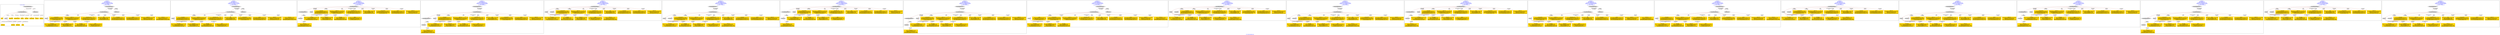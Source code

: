 digraph n0 {
fontcolor="blue"
remincross="true"
label="s27-s-the-huntington.json"
subgraph cluster_0 {
label="1-correct model"
n2[style="filled",color="white",fillcolor="lightgray",label="CulturalHeritageObject1"];
n3[shape="plaintext",style="filled",fillcolor="gold",label="date"];
n4[style="filled",color="white",fillcolor="lightgray",label="Person1"];
n5[shape="plaintext",style="filled",fillcolor="gold",label="description"];
n6[shape="plaintext",style="filled",fillcolor="gold",label="dimensions_inch"];
n7[shape="plaintext",style="filled",fillcolor="gold",label="medium"];
n8[shape="plaintext",style="filled",fillcolor="gold",label="credit_line"];
n9[shape="plaintext",style="filled",fillcolor="gold",label="Artwork_Title"];
n10[shape="plaintext",style="filled",fillcolor="gold",label="object_no"];
n11[shape="plaintext",style="filled",fillcolor="gold",label="nationality"];
n12[shape="plaintext",style="filled",fillcolor="gold",label="birth_date"];
n13[shape="plaintext",style="filled",fillcolor="gold",label="death_date"];
n14[shape="plaintext",style="filled",fillcolor="gold",label="name"];
n15[style="filled",color="white",fillcolor="lightgray",label="EuropeanaAggregation1"];
n16[style="filled",color="white",fillcolor="lightgray",label="WebResource1"];
n17[shape="plaintext",style="filled",fillcolor="gold",label="image_url"];
}
subgraph cluster_1 {
label="candidate 0\nlink coherence:1.0\nnode coherence:1.0\nconfidence:0.5350344557332666\nmapping score:0.6366781519110889\ncost:14.9994\n-precision:1.0-recall:1.0"
n19[style="filled",color="white",fillcolor="lightgray",label="CulturalHeritageObject1"];
n20[style="filled",color="white",fillcolor="lightgray",label="Person1"];
n21[style="filled",color="white",fillcolor="lightgray",label="EuropeanaAggregation1"];
n22[style="filled",color="white",fillcolor="lightgray",label="WebResource1"];
n23[shape="plaintext",style="filled",fillcolor="gold",label="nationality\n[Person,countryAssociatedWithThePerson,0.79]\n[Concept,prefLabel,0.091]\n[CulturalHeritageObject,provenance,0.07]\n[CulturalHeritageObject,title,0.049]"];
n24[shape="plaintext",style="filled",fillcolor="gold",label="Artwork_Title\n[CulturalHeritageObject,title,0.398]\n[CulturalHeritageObject,description,0.313]\n[Person,biographicalInformation,0.164]\n[Concept,prefLabel,0.126]"];
n25[shape="plaintext",style="filled",fillcolor="gold",label="object_no\n[CulturalHeritageObject,accessionNumber,0.75]\n[CulturalHeritageObject,provenance,0.214]\n[CulturalHeritageObject,extent,0.036]\n[WebResource,classLink,0.0]"];
n26[shape="plaintext",style="filled",fillcolor="gold",label="death_date\n[CulturalHeritageObject,created,0.345]\n[Person,dateOfDeath,0.318]\n[Person,dateOfBirth,0.271]\n[CulturalHeritageObject,title,0.066]"];
n27[shape="plaintext",style="filled",fillcolor="gold",label="dimensions_inch\n[CulturalHeritageObject,extent,0.596]\n[CulturalHeritageObject,accessionNumber,0.172]\n[CulturalHeritageObject,medium,0.132]\n[CulturalHeritageObject,description,0.1]"];
n28[shape="plaintext",style="filled",fillcolor="gold",label="image_url\n[WebResource,classLink,0.525]\n[Document,classLink,0.357]\n[CulturalHeritageObject,medium,0.085]\n[CulturalHeritageObject,description,0.033]"];
n29[shape="plaintext",style="filled",fillcolor="gold",label="date\n[CulturalHeritageObject,created,0.59]\n[Person,dateOfBirth,0.182]\n[Person,dateOfDeath,0.164]\n[CulturalHeritageObject,title,0.064]"];
n30[shape="plaintext",style="filled",fillcolor="gold",label="description\n[CulturalHeritageObject,title,0.47]\n[CulturalHeritageObject,description,0.417]\n[Person,biographicalInformation,0.101]\n[CulturalHeritageObject,provenance,0.012]"];
n31[shape="plaintext",style="filled",fillcolor="gold",label="birth_date\n[Person,dateOfBirth,0.35]\n[Person,dateOfDeath,0.34]\n[CulturalHeritageObject,created,0.259]\n[Person,biographicalInformation,0.051]"];
n32[shape="plaintext",style="filled",fillcolor="gold",label="medium\n[CulturalHeritageObject,medium,0.75]\n[CulturalHeritageObject,description,0.127]\n[CulturalHeritageObject,extent,0.071]\n[Person,biographicalInformation,0.051]"];
n33[shape="plaintext",style="filled",fillcolor="gold",label="name\n[Person,nameOfThePerson,0.474]\n[CulturalHeritageObject,provenance,0.238]\n[Document,classLink,0.162]\n[CulturalHeritageObject,title,0.126]"];
n34[shape="plaintext",style="filled",fillcolor="gold",label="credit_line\n[CulturalHeritageObject,provenance,0.463]\n[WebResource,classLink,0.195]\n[Document,classLink,0.194]\n[CulturalHeritageObject,description,0.148]"];
}
subgraph cluster_2 {
label="candidate 1\nlink coherence:1.0\nnode coherence:1.0\nconfidence:0.5324457111256847\nmapping score:0.6358152370418949\ncost:14.9994\n-precision:0.87-recall:0.87"
n36[style="filled",color="white",fillcolor="lightgray",label="CulturalHeritageObject1"];
n37[style="filled",color="white",fillcolor="lightgray",label="Person1"];
n38[style="filled",color="white",fillcolor="lightgray",label="EuropeanaAggregation1"];
n39[style="filled",color="white",fillcolor="lightgray",label="WebResource1"];
n40[shape="plaintext",style="filled",fillcolor="gold",label="nationality\n[Person,countryAssociatedWithThePerson,0.79]\n[Concept,prefLabel,0.091]\n[CulturalHeritageObject,provenance,0.07]\n[CulturalHeritageObject,title,0.049]"];
n41[shape="plaintext",style="filled",fillcolor="gold",label="description\n[CulturalHeritageObject,title,0.47]\n[CulturalHeritageObject,description,0.417]\n[Person,biographicalInformation,0.101]\n[CulturalHeritageObject,provenance,0.012]"];
n42[shape="plaintext",style="filled",fillcolor="gold",label="object_no\n[CulturalHeritageObject,accessionNumber,0.75]\n[CulturalHeritageObject,provenance,0.214]\n[CulturalHeritageObject,extent,0.036]\n[WebResource,classLink,0.0]"];
n43[shape="plaintext",style="filled",fillcolor="gold",label="death_date\n[CulturalHeritageObject,created,0.345]\n[Person,dateOfDeath,0.318]\n[Person,dateOfBirth,0.271]\n[CulturalHeritageObject,title,0.066]"];
n44[shape="plaintext",style="filled",fillcolor="gold",label="dimensions_inch\n[CulturalHeritageObject,extent,0.596]\n[CulturalHeritageObject,accessionNumber,0.172]\n[CulturalHeritageObject,medium,0.132]\n[CulturalHeritageObject,description,0.1]"];
n45[shape="plaintext",style="filled",fillcolor="gold",label="image_url\n[WebResource,classLink,0.525]\n[Document,classLink,0.357]\n[CulturalHeritageObject,medium,0.085]\n[CulturalHeritageObject,description,0.033]"];
n46[shape="plaintext",style="filled",fillcolor="gold",label="date\n[CulturalHeritageObject,created,0.59]\n[Person,dateOfBirth,0.182]\n[Person,dateOfDeath,0.164]\n[CulturalHeritageObject,title,0.064]"];
n47[shape="plaintext",style="filled",fillcolor="gold",label="Artwork_Title\n[CulturalHeritageObject,title,0.398]\n[CulturalHeritageObject,description,0.313]\n[Person,biographicalInformation,0.164]\n[Concept,prefLabel,0.126]"];
n48[shape="plaintext",style="filled",fillcolor="gold",label="birth_date\n[Person,dateOfBirth,0.35]\n[Person,dateOfDeath,0.34]\n[CulturalHeritageObject,created,0.259]\n[Person,biographicalInformation,0.051]"];
n49[shape="plaintext",style="filled",fillcolor="gold",label="medium\n[CulturalHeritageObject,medium,0.75]\n[CulturalHeritageObject,description,0.127]\n[CulturalHeritageObject,extent,0.071]\n[Person,biographicalInformation,0.051]"];
n50[shape="plaintext",style="filled",fillcolor="gold",label="name\n[Person,nameOfThePerson,0.474]\n[CulturalHeritageObject,provenance,0.238]\n[Document,classLink,0.162]\n[CulturalHeritageObject,title,0.126]"];
n51[shape="plaintext",style="filled",fillcolor="gold",label="credit_line\n[CulturalHeritageObject,provenance,0.463]\n[WebResource,classLink,0.195]\n[Document,classLink,0.194]\n[CulturalHeritageObject,description,0.148]"];
}
subgraph cluster_3 {
label="candidate 10\nlink coherence:1.0\nnode coherence:1.0\nconfidence:0.5184387033099801\nmapping score:0.6311462344366601\ncost:14.99972\n-precision:0.67-recall:0.67"
n53[style="filled",color="white",fillcolor="lightgray",label="CulturalHeritageObject1"];
n54[style="filled",color="white",fillcolor="lightgray",label="CulturalHeritageObject2"];
n55[style="filled",color="white",fillcolor="lightgray",label="Person1"];
n56[style="filled",color="white",fillcolor="lightgray",label="Document2"];
n57[shape="plaintext",style="filled",fillcolor="gold",label="nationality\n[Person,countryAssociatedWithThePerson,0.79]\n[Concept,prefLabel,0.091]\n[CulturalHeritageObject,provenance,0.07]\n[CulturalHeritageObject,title,0.049]"];
n58[shape="plaintext",style="filled",fillcolor="gold",label="description\n[CulturalHeritageObject,title,0.47]\n[CulturalHeritageObject,description,0.417]\n[Person,biographicalInformation,0.101]\n[CulturalHeritageObject,provenance,0.012]"];
n59[shape="plaintext",style="filled",fillcolor="gold",label="object_no\n[CulturalHeritageObject,accessionNumber,0.75]\n[CulturalHeritageObject,provenance,0.214]\n[CulturalHeritageObject,extent,0.036]\n[WebResource,classLink,0.0]"];
n60[shape="plaintext",style="filled",fillcolor="gold",label="death_date\n[CulturalHeritageObject,created,0.345]\n[Person,dateOfDeath,0.318]\n[Person,dateOfBirth,0.271]\n[CulturalHeritageObject,title,0.066]"];
n61[shape="plaintext",style="filled",fillcolor="gold",label="image_url\n[WebResource,classLink,0.525]\n[Document,classLink,0.357]\n[CulturalHeritageObject,medium,0.085]\n[CulturalHeritageObject,description,0.033]"];
n62[shape="plaintext",style="filled",fillcolor="gold",label="dimensions_inch\n[CulturalHeritageObject,extent,0.596]\n[CulturalHeritageObject,accessionNumber,0.172]\n[CulturalHeritageObject,medium,0.132]\n[CulturalHeritageObject,description,0.1]"];
n63[shape="plaintext",style="filled",fillcolor="gold",label="date\n[CulturalHeritageObject,created,0.59]\n[Person,dateOfBirth,0.182]\n[Person,dateOfDeath,0.164]\n[CulturalHeritageObject,title,0.064]"];
n64[shape="plaintext",style="filled",fillcolor="gold",label="Artwork_Title\n[CulturalHeritageObject,title,0.398]\n[CulturalHeritageObject,description,0.313]\n[Person,biographicalInformation,0.164]\n[Concept,prefLabel,0.126]"];
n65[shape="plaintext",style="filled",fillcolor="gold",label="birth_date\n[Person,dateOfBirth,0.35]\n[Person,dateOfDeath,0.34]\n[CulturalHeritageObject,created,0.259]\n[Person,biographicalInformation,0.051]"];
n66[shape="plaintext",style="filled",fillcolor="gold",label="medium\n[CulturalHeritageObject,medium,0.75]\n[CulturalHeritageObject,description,0.127]\n[CulturalHeritageObject,extent,0.071]\n[Person,biographicalInformation,0.051]"];
n67[shape="plaintext",style="filled",fillcolor="gold",label="name\n[Person,nameOfThePerson,0.474]\n[CulturalHeritageObject,provenance,0.238]\n[Document,classLink,0.162]\n[CulturalHeritageObject,title,0.126]"];
n68[shape="plaintext",style="filled",fillcolor="gold",label="credit_line\n[CulturalHeritageObject,provenance,0.463]\n[WebResource,classLink,0.195]\n[Document,classLink,0.194]\n[CulturalHeritageObject,description,0.148]"];
}
subgraph cluster_4 {
label="candidate 11\nlink coherence:1.0\nnode coherence:1.0\nconfidence:0.5184387033099801\nmapping score:0.6311462344366601\ncost:15.99954\n-precision:0.69-recall:0.73"
n70[style="filled",color="white",fillcolor="lightgray",label="CulturalHeritageObject1"];
n71[style="filled",color="white",fillcolor="lightgray",label="CulturalHeritageObject2"];
n72[style="filled",color="white",fillcolor="lightgray",label="Person1"];
n73[style="filled",color="white",fillcolor="lightgray",label="Document2"];
n74[style="filled",color="white",fillcolor="lightgray",label="EuropeanaAggregation1"];
n75[shape="plaintext",style="filled",fillcolor="gold",label="nationality\n[Person,countryAssociatedWithThePerson,0.79]\n[Concept,prefLabel,0.091]\n[CulturalHeritageObject,provenance,0.07]\n[CulturalHeritageObject,title,0.049]"];
n76[shape="plaintext",style="filled",fillcolor="gold",label="description\n[CulturalHeritageObject,title,0.47]\n[CulturalHeritageObject,description,0.417]\n[Person,biographicalInformation,0.101]\n[CulturalHeritageObject,provenance,0.012]"];
n77[shape="plaintext",style="filled",fillcolor="gold",label="object_no\n[CulturalHeritageObject,accessionNumber,0.75]\n[CulturalHeritageObject,provenance,0.214]\n[CulturalHeritageObject,extent,0.036]\n[WebResource,classLink,0.0]"];
n78[shape="plaintext",style="filled",fillcolor="gold",label="death_date\n[CulturalHeritageObject,created,0.345]\n[Person,dateOfDeath,0.318]\n[Person,dateOfBirth,0.271]\n[CulturalHeritageObject,title,0.066]"];
n79[shape="plaintext",style="filled",fillcolor="gold",label="image_url\n[WebResource,classLink,0.525]\n[Document,classLink,0.357]\n[CulturalHeritageObject,medium,0.085]\n[CulturalHeritageObject,description,0.033]"];
n80[shape="plaintext",style="filled",fillcolor="gold",label="dimensions_inch\n[CulturalHeritageObject,extent,0.596]\n[CulturalHeritageObject,accessionNumber,0.172]\n[CulturalHeritageObject,medium,0.132]\n[CulturalHeritageObject,description,0.1]"];
n81[shape="plaintext",style="filled",fillcolor="gold",label="date\n[CulturalHeritageObject,created,0.59]\n[Person,dateOfBirth,0.182]\n[Person,dateOfDeath,0.164]\n[CulturalHeritageObject,title,0.064]"];
n82[shape="plaintext",style="filled",fillcolor="gold",label="Artwork_Title\n[CulturalHeritageObject,title,0.398]\n[CulturalHeritageObject,description,0.313]\n[Person,biographicalInformation,0.164]\n[Concept,prefLabel,0.126]"];
n83[shape="plaintext",style="filled",fillcolor="gold",label="birth_date\n[Person,dateOfBirth,0.35]\n[Person,dateOfDeath,0.34]\n[CulturalHeritageObject,created,0.259]\n[Person,biographicalInformation,0.051]"];
n84[shape="plaintext",style="filled",fillcolor="gold",label="medium\n[CulturalHeritageObject,medium,0.75]\n[CulturalHeritageObject,description,0.127]\n[CulturalHeritageObject,extent,0.071]\n[Person,biographicalInformation,0.051]"];
n85[shape="plaintext",style="filled",fillcolor="gold",label="name\n[Person,nameOfThePerson,0.474]\n[CulturalHeritageObject,provenance,0.238]\n[Document,classLink,0.162]\n[CulturalHeritageObject,title,0.126]"];
n86[shape="plaintext",style="filled",fillcolor="gold",label="credit_line\n[CulturalHeritageObject,provenance,0.463]\n[WebResource,classLink,0.195]\n[Document,classLink,0.194]\n[CulturalHeritageObject,description,0.148]"];
}
subgraph cluster_5 {
label="candidate 12\nlink coherence:1.0\nnode coherence:1.0\nconfidence:0.5163844470638012\nmapping score:0.6304614823546003\ncost:13.99972\n-precision:0.71-recall:0.67"
n88[style="filled",color="white",fillcolor="lightgray",label="CulturalHeritageObject1"];
n89[style="filled",color="white",fillcolor="lightgray",label="Person1"];
n90[style="filled",color="white",fillcolor="lightgray",label="Document1"];
n91[shape="plaintext",style="filled",fillcolor="gold",label="image_url\n[WebResource,classLink,0.525]\n[Document,classLink,0.357]\n[CulturalHeritageObject,medium,0.085]\n[CulturalHeritageObject,description,0.033]"];
n92[shape="plaintext",style="filled",fillcolor="gold",label="nationality\n[Person,countryAssociatedWithThePerson,0.79]\n[Concept,prefLabel,0.091]\n[CulturalHeritageObject,provenance,0.07]\n[CulturalHeritageObject,title,0.049]"];
n93[shape="plaintext",style="filled",fillcolor="gold",label="Artwork_Title\n[CulturalHeritageObject,title,0.398]\n[CulturalHeritageObject,description,0.313]\n[Person,biographicalInformation,0.164]\n[Concept,prefLabel,0.126]"];
n94[shape="plaintext",style="filled",fillcolor="gold",label="object_no\n[CulturalHeritageObject,accessionNumber,0.75]\n[CulturalHeritageObject,provenance,0.214]\n[CulturalHeritageObject,extent,0.036]\n[WebResource,classLink,0.0]"];
n95[shape="plaintext",style="filled",fillcolor="gold",label="birth_date\n[Person,dateOfBirth,0.35]\n[Person,dateOfDeath,0.34]\n[CulturalHeritageObject,created,0.259]\n[Person,biographicalInformation,0.051]"];
n96[shape="plaintext",style="filled",fillcolor="gold",label="dimensions_inch\n[CulturalHeritageObject,extent,0.596]\n[CulturalHeritageObject,accessionNumber,0.172]\n[CulturalHeritageObject,medium,0.132]\n[CulturalHeritageObject,description,0.1]"];
n97[shape="plaintext",style="filled",fillcolor="gold",label="date\n[CulturalHeritageObject,created,0.59]\n[Person,dateOfBirth,0.182]\n[Person,dateOfDeath,0.164]\n[CulturalHeritageObject,title,0.064]"];
n98[shape="plaintext",style="filled",fillcolor="gold",label="death_date\n[CulturalHeritageObject,created,0.345]\n[Person,dateOfDeath,0.318]\n[Person,dateOfBirth,0.271]\n[CulturalHeritageObject,title,0.066]"];
n99[shape="plaintext",style="filled",fillcolor="gold",label="description\n[CulturalHeritageObject,title,0.47]\n[CulturalHeritageObject,description,0.417]\n[Person,biographicalInformation,0.101]\n[CulturalHeritageObject,provenance,0.012]"];
n100[shape="plaintext",style="filled",fillcolor="gold",label="medium\n[CulturalHeritageObject,medium,0.75]\n[CulturalHeritageObject,description,0.127]\n[CulturalHeritageObject,extent,0.071]\n[Person,biographicalInformation,0.051]"];
n101[shape="plaintext",style="filled",fillcolor="gold",label="name\n[Person,nameOfThePerson,0.474]\n[CulturalHeritageObject,provenance,0.238]\n[Document,classLink,0.162]\n[CulturalHeritageObject,title,0.126]"];
n102[shape="plaintext",style="filled",fillcolor="gold",label="credit_line\n[CulturalHeritageObject,provenance,0.463]\n[WebResource,classLink,0.195]\n[Document,classLink,0.194]\n[CulturalHeritageObject,description,0.148]"];
}
subgraph cluster_6 {
label="candidate 13\nlink coherence:1.0\nnode coherence:1.0\nconfidence:0.5163844470638012\nmapping score:0.6304614823546003\ncost:14.99954\n-precision:0.73-recall:0.73"
n104[style="filled",color="white",fillcolor="lightgray",label="CulturalHeritageObject1"];
n105[style="filled",color="white",fillcolor="lightgray",label="Person1"];
n106[style="filled",color="white",fillcolor="lightgray",label="Document1"];
n107[style="filled",color="white",fillcolor="lightgray",label="EuropeanaAggregation1"];
n108[shape="plaintext",style="filled",fillcolor="gold",label="image_url\n[WebResource,classLink,0.525]\n[Document,classLink,0.357]\n[CulturalHeritageObject,medium,0.085]\n[CulturalHeritageObject,description,0.033]"];
n109[shape="plaintext",style="filled",fillcolor="gold",label="nationality\n[Person,countryAssociatedWithThePerson,0.79]\n[Concept,prefLabel,0.091]\n[CulturalHeritageObject,provenance,0.07]\n[CulturalHeritageObject,title,0.049]"];
n110[shape="plaintext",style="filled",fillcolor="gold",label="Artwork_Title\n[CulturalHeritageObject,title,0.398]\n[CulturalHeritageObject,description,0.313]\n[Person,biographicalInformation,0.164]\n[Concept,prefLabel,0.126]"];
n111[shape="plaintext",style="filled",fillcolor="gold",label="object_no\n[CulturalHeritageObject,accessionNumber,0.75]\n[CulturalHeritageObject,provenance,0.214]\n[CulturalHeritageObject,extent,0.036]\n[WebResource,classLink,0.0]"];
n112[shape="plaintext",style="filled",fillcolor="gold",label="birth_date\n[Person,dateOfBirth,0.35]\n[Person,dateOfDeath,0.34]\n[CulturalHeritageObject,created,0.259]\n[Person,biographicalInformation,0.051]"];
n113[shape="plaintext",style="filled",fillcolor="gold",label="dimensions_inch\n[CulturalHeritageObject,extent,0.596]\n[CulturalHeritageObject,accessionNumber,0.172]\n[CulturalHeritageObject,medium,0.132]\n[CulturalHeritageObject,description,0.1]"];
n114[shape="plaintext",style="filled",fillcolor="gold",label="date\n[CulturalHeritageObject,created,0.59]\n[Person,dateOfBirth,0.182]\n[Person,dateOfDeath,0.164]\n[CulturalHeritageObject,title,0.064]"];
n115[shape="plaintext",style="filled",fillcolor="gold",label="death_date\n[CulturalHeritageObject,created,0.345]\n[Person,dateOfDeath,0.318]\n[Person,dateOfBirth,0.271]\n[CulturalHeritageObject,title,0.066]"];
n116[shape="plaintext",style="filled",fillcolor="gold",label="description\n[CulturalHeritageObject,title,0.47]\n[CulturalHeritageObject,description,0.417]\n[Person,biographicalInformation,0.101]\n[CulturalHeritageObject,provenance,0.012]"];
n117[shape="plaintext",style="filled",fillcolor="gold",label="medium\n[CulturalHeritageObject,medium,0.75]\n[CulturalHeritageObject,description,0.127]\n[CulturalHeritageObject,extent,0.071]\n[Person,biographicalInformation,0.051]"];
n118[shape="plaintext",style="filled",fillcolor="gold",label="name\n[Person,nameOfThePerson,0.474]\n[CulturalHeritageObject,provenance,0.238]\n[Document,classLink,0.162]\n[CulturalHeritageObject,title,0.126]"];
n119[shape="plaintext",style="filled",fillcolor="gold",label="credit_line\n[CulturalHeritageObject,provenance,0.463]\n[WebResource,classLink,0.195]\n[Document,classLink,0.194]\n[CulturalHeritageObject,description,0.148]"];
}
subgraph cluster_7 {
label="candidate 14\nlink coherence:1.0\nnode coherence:1.0\nconfidence:0.5163844470638012\nmapping score:0.6304614823546003\ncost:14.99972\n-precision:0.67-recall:0.67"
n121[style="filled",color="white",fillcolor="lightgray",label="CulturalHeritageObject1"];
n122[style="filled",color="white",fillcolor="lightgray",label="CulturalHeritageObject2"];
n123[style="filled",color="white",fillcolor="lightgray",label="Person1"];
n124[style="filled",color="white",fillcolor="lightgray",label="Document2"];
n125[shape="plaintext",style="filled",fillcolor="gold",label="nationality\n[Person,countryAssociatedWithThePerson,0.79]\n[Concept,prefLabel,0.091]\n[CulturalHeritageObject,provenance,0.07]\n[CulturalHeritageObject,title,0.049]"];
n126[shape="plaintext",style="filled",fillcolor="gold",label="Artwork_Title\n[CulturalHeritageObject,title,0.398]\n[CulturalHeritageObject,description,0.313]\n[Person,biographicalInformation,0.164]\n[Concept,prefLabel,0.126]"];
n127[shape="plaintext",style="filled",fillcolor="gold",label="object_no\n[CulturalHeritageObject,accessionNumber,0.75]\n[CulturalHeritageObject,provenance,0.214]\n[CulturalHeritageObject,extent,0.036]\n[WebResource,classLink,0.0]"];
n128[shape="plaintext",style="filled",fillcolor="gold",label="birth_date\n[Person,dateOfBirth,0.35]\n[Person,dateOfDeath,0.34]\n[CulturalHeritageObject,created,0.259]\n[Person,biographicalInformation,0.051]"];
n129[shape="plaintext",style="filled",fillcolor="gold",label="image_url\n[WebResource,classLink,0.525]\n[Document,classLink,0.357]\n[CulturalHeritageObject,medium,0.085]\n[CulturalHeritageObject,description,0.033]"];
n130[shape="plaintext",style="filled",fillcolor="gold",label="dimensions_inch\n[CulturalHeritageObject,extent,0.596]\n[CulturalHeritageObject,accessionNumber,0.172]\n[CulturalHeritageObject,medium,0.132]\n[CulturalHeritageObject,description,0.1]"];
n131[shape="plaintext",style="filled",fillcolor="gold",label="date\n[CulturalHeritageObject,created,0.59]\n[Person,dateOfBirth,0.182]\n[Person,dateOfDeath,0.164]\n[CulturalHeritageObject,title,0.064]"];
n132[shape="plaintext",style="filled",fillcolor="gold",label="death_date\n[CulturalHeritageObject,created,0.345]\n[Person,dateOfDeath,0.318]\n[Person,dateOfBirth,0.271]\n[CulturalHeritageObject,title,0.066]"];
n133[shape="plaintext",style="filled",fillcolor="gold",label="description\n[CulturalHeritageObject,title,0.47]\n[CulturalHeritageObject,description,0.417]\n[Person,biographicalInformation,0.101]\n[CulturalHeritageObject,provenance,0.012]"];
n134[shape="plaintext",style="filled",fillcolor="gold",label="medium\n[CulturalHeritageObject,medium,0.75]\n[CulturalHeritageObject,description,0.127]\n[CulturalHeritageObject,extent,0.071]\n[Person,biographicalInformation,0.051]"];
n135[shape="plaintext",style="filled",fillcolor="gold",label="name\n[Person,nameOfThePerson,0.474]\n[CulturalHeritageObject,provenance,0.238]\n[Document,classLink,0.162]\n[CulturalHeritageObject,title,0.126]"];
n136[shape="plaintext",style="filled",fillcolor="gold",label="credit_line\n[CulturalHeritageObject,provenance,0.463]\n[WebResource,classLink,0.195]\n[Document,classLink,0.194]\n[CulturalHeritageObject,description,0.148]"];
}
subgraph cluster_8 {
label="candidate 15\nlink coherence:1.0\nnode coherence:1.0\nconfidence:0.5163844470638012\nmapping score:0.6304614823546003\ncost:15.99954\n-precision:0.69-recall:0.73"
n138[style="filled",color="white",fillcolor="lightgray",label="CulturalHeritageObject1"];
n139[style="filled",color="white",fillcolor="lightgray",label="CulturalHeritageObject2"];
n140[style="filled",color="white",fillcolor="lightgray",label="Person1"];
n141[style="filled",color="white",fillcolor="lightgray",label="Document2"];
n142[style="filled",color="white",fillcolor="lightgray",label="EuropeanaAggregation1"];
n143[shape="plaintext",style="filled",fillcolor="gold",label="nationality\n[Person,countryAssociatedWithThePerson,0.79]\n[Concept,prefLabel,0.091]\n[CulturalHeritageObject,provenance,0.07]\n[CulturalHeritageObject,title,0.049]"];
n144[shape="plaintext",style="filled",fillcolor="gold",label="Artwork_Title\n[CulturalHeritageObject,title,0.398]\n[CulturalHeritageObject,description,0.313]\n[Person,biographicalInformation,0.164]\n[Concept,prefLabel,0.126]"];
n145[shape="plaintext",style="filled",fillcolor="gold",label="object_no\n[CulturalHeritageObject,accessionNumber,0.75]\n[CulturalHeritageObject,provenance,0.214]\n[CulturalHeritageObject,extent,0.036]\n[WebResource,classLink,0.0]"];
n146[shape="plaintext",style="filled",fillcolor="gold",label="birth_date\n[Person,dateOfBirth,0.35]\n[Person,dateOfDeath,0.34]\n[CulturalHeritageObject,created,0.259]\n[Person,biographicalInformation,0.051]"];
n147[shape="plaintext",style="filled",fillcolor="gold",label="image_url\n[WebResource,classLink,0.525]\n[Document,classLink,0.357]\n[CulturalHeritageObject,medium,0.085]\n[CulturalHeritageObject,description,0.033]"];
n148[shape="plaintext",style="filled",fillcolor="gold",label="dimensions_inch\n[CulturalHeritageObject,extent,0.596]\n[CulturalHeritageObject,accessionNumber,0.172]\n[CulturalHeritageObject,medium,0.132]\n[CulturalHeritageObject,description,0.1]"];
n149[shape="plaintext",style="filled",fillcolor="gold",label="date\n[CulturalHeritageObject,created,0.59]\n[Person,dateOfBirth,0.182]\n[Person,dateOfDeath,0.164]\n[CulturalHeritageObject,title,0.064]"];
n150[shape="plaintext",style="filled",fillcolor="gold",label="death_date\n[CulturalHeritageObject,created,0.345]\n[Person,dateOfDeath,0.318]\n[Person,dateOfBirth,0.271]\n[CulturalHeritageObject,title,0.066]"];
n151[shape="plaintext",style="filled",fillcolor="gold",label="description\n[CulturalHeritageObject,title,0.47]\n[CulturalHeritageObject,description,0.417]\n[Person,biographicalInformation,0.101]\n[CulturalHeritageObject,provenance,0.012]"];
n152[shape="plaintext",style="filled",fillcolor="gold",label="medium\n[CulturalHeritageObject,medium,0.75]\n[CulturalHeritageObject,description,0.127]\n[CulturalHeritageObject,extent,0.071]\n[Person,biographicalInformation,0.051]"];
n153[shape="plaintext",style="filled",fillcolor="gold",label="name\n[Person,nameOfThePerson,0.474]\n[CulturalHeritageObject,provenance,0.238]\n[Document,classLink,0.162]\n[CulturalHeritageObject,title,0.126]"];
n154[shape="plaintext",style="filled",fillcolor="gold",label="credit_line\n[CulturalHeritageObject,provenance,0.463]\n[WebResource,classLink,0.195]\n[Document,classLink,0.194]\n[CulturalHeritageObject,description,0.148]"];
}
subgraph cluster_9 {
label="candidate 16\nlink coherence:1.0\nnode coherence:1.0\nconfidence:0.5153408226945078\nmapping score:0.6301136075648359\ncost:14.9994\n-precision:0.93-recall:0.93"
n156[style="filled",color="white",fillcolor="lightgray",label="CulturalHeritageObject1"];
n157[style="filled",color="white",fillcolor="lightgray",label="Person1"];
n158[style="filled",color="white",fillcolor="lightgray",label="EuropeanaAggregation1"];
n159[style="filled",color="white",fillcolor="lightgray",label="WebResource1"];
n160[shape="plaintext",style="filled",fillcolor="gold",label="name\n[Person,nameOfThePerson,0.474]\n[CulturalHeritageObject,provenance,0.238]\n[Document,classLink,0.162]\n[CulturalHeritageObject,title,0.126]"];
n161[shape="plaintext",style="filled",fillcolor="gold",label="nationality\n[Person,countryAssociatedWithThePerson,0.79]\n[Concept,prefLabel,0.091]\n[CulturalHeritageObject,provenance,0.07]\n[CulturalHeritageObject,title,0.049]"];
n162[shape="plaintext",style="filled",fillcolor="gold",label="Artwork_Title\n[CulturalHeritageObject,title,0.398]\n[CulturalHeritageObject,description,0.313]\n[Person,biographicalInformation,0.164]\n[Concept,prefLabel,0.126]"];
n163[shape="plaintext",style="filled",fillcolor="gold",label="object_no\n[CulturalHeritageObject,accessionNumber,0.75]\n[CulturalHeritageObject,provenance,0.214]\n[CulturalHeritageObject,extent,0.036]\n[WebResource,classLink,0.0]"];
n164[shape="plaintext",style="filled",fillcolor="gold",label="death_date\n[CulturalHeritageObject,created,0.345]\n[Person,dateOfDeath,0.318]\n[Person,dateOfBirth,0.271]\n[CulturalHeritageObject,title,0.066]"];
n165[shape="plaintext",style="filled",fillcolor="gold",label="dimensions_inch\n[CulturalHeritageObject,extent,0.596]\n[CulturalHeritageObject,accessionNumber,0.172]\n[CulturalHeritageObject,medium,0.132]\n[CulturalHeritageObject,description,0.1]"];
n166[shape="plaintext",style="filled",fillcolor="gold",label="image_url\n[WebResource,classLink,0.525]\n[Document,classLink,0.357]\n[CulturalHeritageObject,medium,0.085]\n[CulturalHeritageObject,description,0.033]"];
n167[shape="plaintext",style="filled",fillcolor="gold",label="date\n[CulturalHeritageObject,created,0.59]\n[Person,dateOfBirth,0.182]\n[Person,dateOfDeath,0.164]\n[CulturalHeritageObject,title,0.064]"];
n168[shape="plaintext",style="filled",fillcolor="gold",label="description\n[CulturalHeritageObject,title,0.47]\n[CulturalHeritageObject,description,0.417]\n[Person,biographicalInformation,0.101]\n[CulturalHeritageObject,provenance,0.012]"];
n169[shape="plaintext",style="filled",fillcolor="gold",label="birth_date\n[Person,dateOfBirth,0.35]\n[Person,dateOfDeath,0.34]\n[CulturalHeritageObject,created,0.259]\n[Person,biographicalInformation,0.051]"];
n170[shape="plaintext",style="filled",fillcolor="gold",label="medium\n[CulturalHeritageObject,medium,0.75]\n[CulturalHeritageObject,description,0.127]\n[CulturalHeritageObject,extent,0.071]\n[Person,biographicalInformation,0.051]"];
n171[shape="plaintext",style="filled",fillcolor="gold",label="credit_line\n[CulturalHeritageObject,provenance,0.463]\n[WebResource,classLink,0.195]\n[Document,classLink,0.194]\n[CulturalHeritageObject,description,0.148]"];
}
subgraph cluster_10 {
label="candidate 17\nlink coherence:1.0\nnode coherence:1.0\nconfidence:0.5137957024562193\nmapping score:0.6295985674854064\ncost:13.99972\n-precision:0.57-recall:0.53"
n173[style="filled",color="white",fillcolor="lightgray",label="CulturalHeritageObject1"];
n174[style="filled",color="white",fillcolor="lightgray",label="Person1"];
n175[style="filled",color="white",fillcolor="lightgray",label="Document1"];
n176[shape="plaintext",style="filled",fillcolor="gold",label="image_url\n[WebResource,classLink,0.525]\n[Document,classLink,0.357]\n[CulturalHeritageObject,medium,0.085]\n[CulturalHeritageObject,description,0.033]"];
n177[shape="plaintext",style="filled",fillcolor="gold",label="nationality\n[Person,countryAssociatedWithThePerson,0.79]\n[Concept,prefLabel,0.091]\n[CulturalHeritageObject,provenance,0.07]\n[CulturalHeritageObject,title,0.049]"];
n178[shape="plaintext",style="filled",fillcolor="gold",label="description\n[CulturalHeritageObject,title,0.47]\n[CulturalHeritageObject,description,0.417]\n[Person,biographicalInformation,0.101]\n[CulturalHeritageObject,provenance,0.012]"];
n179[shape="plaintext",style="filled",fillcolor="gold",label="object_no\n[CulturalHeritageObject,accessionNumber,0.75]\n[CulturalHeritageObject,provenance,0.214]\n[CulturalHeritageObject,extent,0.036]\n[WebResource,classLink,0.0]"];
n180[shape="plaintext",style="filled",fillcolor="gold",label="birth_date\n[Person,dateOfBirth,0.35]\n[Person,dateOfDeath,0.34]\n[CulturalHeritageObject,created,0.259]\n[Person,biographicalInformation,0.051]"];
n181[shape="plaintext",style="filled",fillcolor="gold",label="dimensions_inch\n[CulturalHeritageObject,extent,0.596]\n[CulturalHeritageObject,accessionNumber,0.172]\n[CulturalHeritageObject,medium,0.132]\n[CulturalHeritageObject,description,0.1]"];
n182[shape="plaintext",style="filled",fillcolor="gold",label="date\n[CulturalHeritageObject,created,0.59]\n[Person,dateOfBirth,0.182]\n[Person,dateOfDeath,0.164]\n[CulturalHeritageObject,title,0.064]"];
n183[shape="plaintext",style="filled",fillcolor="gold",label="death_date\n[CulturalHeritageObject,created,0.345]\n[Person,dateOfDeath,0.318]\n[Person,dateOfBirth,0.271]\n[CulturalHeritageObject,title,0.066]"];
n184[shape="plaintext",style="filled",fillcolor="gold",label="Artwork_Title\n[CulturalHeritageObject,title,0.398]\n[CulturalHeritageObject,description,0.313]\n[Person,biographicalInformation,0.164]\n[Concept,prefLabel,0.126]"];
n185[shape="plaintext",style="filled",fillcolor="gold",label="medium\n[CulturalHeritageObject,medium,0.75]\n[CulturalHeritageObject,description,0.127]\n[CulturalHeritageObject,extent,0.071]\n[Person,biographicalInformation,0.051]"];
n186[shape="plaintext",style="filled",fillcolor="gold",label="name\n[Person,nameOfThePerson,0.474]\n[CulturalHeritageObject,provenance,0.238]\n[Document,classLink,0.162]\n[CulturalHeritageObject,title,0.126]"];
n187[shape="plaintext",style="filled",fillcolor="gold",label="credit_line\n[CulturalHeritageObject,provenance,0.463]\n[WebResource,classLink,0.195]\n[Document,classLink,0.194]\n[CulturalHeritageObject,description,0.148]"];
}
subgraph cluster_11 {
label="candidate 18\nlink coherence:1.0\nnode coherence:1.0\nconfidence:0.5137957024562193\nmapping score:0.6295985674854064\ncost:14.99954\n-precision:0.6-recall:0.6"
n189[style="filled",color="white",fillcolor="lightgray",label="CulturalHeritageObject1"];
n190[style="filled",color="white",fillcolor="lightgray",label="Person1"];
n191[style="filled",color="white",fillcolor="lightgray",label="Document1"];
n192[style="filled",color="white",fillcolor="lightgray",label="EuropeanaAggregation1"];
n193[shape="plaintext",style="filled",fillcolor="gold",label="image_url\n[WebResource,classLink,0.525]\n[Document,classLink,0.357]\n[CulturalHeritageObject,medium,0.085]\n[CulturalHeritageObject,description,0.033]"];
n194[shape="plaintext",style="filled",fillcolor="gold",label="nationality\n[Person,countryAssociatedWithThePerson,0.79]\n[Concept,prefLabel,0.091]\n[CulturalHeritageObject,provenance,0.07]\n[CulturalHeritageObject,title,0.049]"];
n195[shape="plaintext",style="filled",fillcolor="gold",label="description\n[CulturalHeritageObject,title,0.47]\n[CulturalHeritageObject,description,0.417]\n[Person,biographicalInformation,0.101]\n[CulturalHeritageObject,provenance,0.012]"];
n196[shape="plaintext",style="filled",fillcolor="gold",label="object_no\n[CulturalHeritageObject,accessionNumber,0.75]\n[CulturalHeritageObject,provenance,0.214]\n[CulturalHeritageObject,extent,0.036]\n[WebResource,classLink,0.0]"];
n197[shape="plaintext",style="filled",fillcolor="gold",label="birth_date\n[Person,dateOfBirth,0.35]\n[Person,dateOfDeath,0.34]\n[CulturalHeritageObject,created,0.259]\n[Person,biographicalInformation,0.051]"];
n198[shape="plaintext",style="filled",fillcolor="gold",label="dimensions_inch\n[CulturalHeritageObject,extent,0.596]\n[CulturalHeritageObject,accessionNumber,0.172]\n[CulturalHeritageObject,medium,0.132]\n[CulturalHeritageObject,description,0.1]"];
n199[shape="plaintext",style="filled",fillcolor="gold",label="date\n[CulturalHeritageObject,created,0.59]\n[Person,dateOfBirth,0.182]\n[Person,dateOfDeath,0.164]\n[CulturalHeritageObject,title,0.064]"];
n200[shape="plaintext",style="filled",fillcolor="gold",label="death_date\n[CulturalHeritageObject,created,0.345]\n[Person,dateOfDeath,0.318]\n[Person,dateOfBirth,0.271]\n[CulturalHeritageObject,title,0.066]"];
n201[shape="plaintext",style="filled",fillcolor="gold",label="Artwork_Title\n[CulturalHeritageObject,title,0.398]\n[CulturalHeritageObject,description,0.313]\n[Person,biographicalInformation,0.164]\n[Concept,prefLabel,0.126]"];
n202[shape="plaintext",style="filled",fillcolor="gold",label="medium\n[CulturalHeritageObject,medium,0.75]\n[CulturalHeritageObject,description,0.127]\n[CulturalHeritageObject,extent,0.071]\n[Person,biographicalInformation,0.051]"];
n203[shape="plaintext",style="filled",fillcolor="gold",label="name\n[Person,nameOfThePerson,0.474]\n[CulturalHeritageObject,provenance,0.238]\n[Document,classLink,0.162]\n[CulturalHeritageObject,title,0.126]"];
n204[shape="plaintext",style="filled",fillcolor="gold",label="credit_line\n[CulturalHeritageObject,provenance,0.463]\n[WebResource,classLink,0.195]\n[Document,classLink,0.194]\n[CulturalHeritageObject,description,0.148]"];
}
subgraph cluster_12 {
label="candidate 19\nlink coherence:1.0\nnode coherence:1.0\nconfidence:0.5137957024562193\nmapping score:0.6295985674854064\ncost:14.99972\n-precision:0.53-recall:0.53"
n206[style="filled",color="white",fillcolor="lightgray",label="CulturalHeritageObject1"];
n207[style="filled",color="white",fillcolor="lightgray",label="CulturalHeritageObject2"];
n208[style="filled",color="white",fillcolor="lightgray",label="Person1"];
n209[style="filled",color="white",fillcolor="lightgray",label="Document2"];
n210[shape="plaintext",style="filled",fillcolor="gold",label="nationality\n[Person,countryAssociatedWithThePerson,0.79]\n[Concept,prefLabel,0.091]\n[CulturalHeritageObject,provenance,0.07]\n[CulturalHeritageObject,title,0.049]"];
n211[shape="plaintext",style="filled",fillcolor="gold",label="description\n[CulturalHeritageObject,title,0.47]\n[CulturalHeritageObject,description,0.417]\n[Person,biographicalInformation,0.101]\n[CulturalHeritageObject,provenance,0.012]"];
n212[shape="plaintext",style="filled",fillcolor="gold",label="object_no\n[CulturalHeritageObject,accessionNumber,0.75]\n[CulturalHeritageObject,provenance,0.214]\n[CulturalHeritageObject,extent,0.036]\n[WebResource,classLink,0.0]"];
n213[shape="plaintext",style="filled",fillcolor="gold",label="birth_date\n[Person,dateOfBirth,0.35]\n[Person,dateOfDeath,0.34]\n[CulturalHeritageObject,created,0.259]\n[Person,biographicalInformation,0.051]"];
n214[shape="plaintext",style="filled",fillcolor="gold",label="image_url\n[WebResource,classLink,0.525]\n[Document,classLink,0.357]\n[CulturalHeritageObject,medium,0.085]\n[CulturalHeritageObject,description,0.033]"];
n215[shape="plaintext",style="filled",fillcolor="gold",label="dimensions_inch\n[CulturalHeritageObject,extent,0.596]\n[CulturalHeritageObject,accessionNumber,0.172]\n[CulturalHeritageObject,medium,0.132]\n[CulturalHeritageObject,description,0.1]"];
n216[shape="plaintext",style="filled",fillcolor="gold",label="date\n[CulturalHeritageObject,created,0.59]\n[Person,dateOfBirth,0.182]\n[Person,dateOfDeath,0.164]\n[CulturalHeritageObject,title,0.064]"];
n217[shape="plaintext",style="filled",fillcolor="gold",label="death_date\n[CulturalHeritageObject,created,0.345]\n[Person,dateOfDeath,0.318]\n[Person,dateOfBirth,0.271]\n[CulturalHeritageObject,title,0.066]"];
n218[shape="plaintext",style="filled",fillcolor="gold",label="Artwork_Title\n[CulturalHeritageObject,title,0.398]\n[CulturalHeritageObject,description,0.313]\n[Person,biographicalInformation,0.164]\n[Concept,prefLabel,0.126]"];
n219[shape="plaintext",style="filled",fillcolor="gold",label="medium\n[CulturalHeritageObject,medium,0.75]\n[CulturalHeritageObject,description,0.127]\n[CulturalHeritageObject,extent,0.071]\n[Person,biographicalInformation,0.051]"];
n220[shape="plaintext",style="filled",fillcolor="gold",label="name\n[Person,nameOfThePerson,0.474]\n[CulturalHeritageObject,provenance,0.238]\n[Document,classLink,0.162]\n[CulturalHeritageObject,title,0.126]"];
n221[shape="plaintext",style="filled",fillcolor="gold",label="credit_line\n[CulturalHeritageObject,provenance,0.463]\n[WebResource,classLink,0.195]\n[Document,classLink,0.194]\n[CulturalHeritageObject,description,0.148]"];
}
subgraph cluster_13 {
label="candidate 2\nlink coherence:1.0\nnode coherence:1.0\nconfidence:0.5303914548795058\nmapping score:0.6351304849598353\ncost:14.9994\n-precision:0.87-recall:0.87"
n223[style="filled",color="white",fillcolor="lightgray",label="CulturalHeritageObject1"];
n224[style="filled",color="white",fillcolor="lightgray",label="Person1"];
n225[style="filled",color="white",fillcolor="lightgray",label="EuropeanaAggregation1"];
n226[style="filled",color="white",fillcolor="lightgray",label="WebResource1"];
n227[shape="plaintext",style="filled",fillcolor="gold",label="nationality\n[Person,countryAssociatedWithThePerson,0.79]\n[Concept,prefLabel,0.091]\n[CulturalHeritageObject,provenance,0.07]\n[CulturalHeritageObject,title,0.049]"];
n228[shape="plaintext",style="filled",fillcolor="gold",label="Artwork_Title\n[CulturalHeritageObject,title,0.398]\n[CulturalHeritageObject,description,0.313]\n[Person,biographicalInformation,0.164]\n[Concept,prefLabel,0.126]"];
n229[shape="plaintext",style="filled",fillcolor="gold",label="object_no\n[CulturalHeritageObject,accessionNumber,0.75]\n[CulturalHeritageObject,provenance,0.214]\n[CulturalHeritageObject,extent,0.036]\n[WebResource,classLink,0.0]"];
n230[shape="plaintext",style="filled",fillcolor="gold",label="birth_date\n[Person,dateOfBirth,0.35]\n[Person,dateOfDeath,0.34]\n[CulturalHeritageObject,created,0.259]\n[Person,biographicalInformation,0.051]"];
n231[shape="plaintext",style="filled",fillcolor="gold",label="dimensions_inch\n[CulturalHeritageObject,extent,0.596]\n[CulturalHeritageObject,accessionNumber,0.172]\n[CulturalHeritageObject,medium,0.132]\n[CulturalHeritageObject,description,0.1]"];
n232[shape="plaintext",style="filled",fillcolor="gold",label="image_url\n[WebResource,classLink,0.525]\n[Document,classLink,0.357]\n[CulturalHeritageObject,medium,0.085]\n[CulturalHeritageObject,description,0.033]"];
n233[shape="plaintext",style="filled",fillcolor="gold",label="date\n[CulturalHeritageObject,created,0.59]\n[Person,dateOfBirth,0.182]\n[Person,dateOfDeath,0.164]\n[CulturalHeritageObject,title,0.064]"];
n234[shape="plaintext",style="filled",fillcolor="gold",label="death_date\n[CulturalHeritageObject,created,0.345]\n[Person,dateOfDeath,0.318]\n[Person,dateOfBirth,0.271]\n[CulturalHeritageObject,title,0.066]"];
n235[shape="plaintext",style="filled",fillcolor="gold",label="description\n[CulturalHeritageObject,title,0.47]\n[CulturalHeritageObject,description,0.417]\n[Person,biographicalInformation,0.101]\n[CulturalHeritageObject,provenance,0.012]"];
n236[shape="plaintext",style="filled",fillcolor="gold",label="medium\n[CulturalHeritageObject,medium,0.75]\n[CulturalHeritageObject,description,0.127]\n[CulturalHeritageObject,extent,0.071]\n[Person,biographicalInformation,0.051]"];
n237[shape="plaintext",style="filled",fillcolor="gold",label="name\n[Person,nameOfThePerson,0.474]\n[CulturalHeritageObject,provenance,0.238]\n[Document,classLink,0.162]\n[CulturalHeritageObject,title,0.126]"];
n238[shape="plaintext",style="filled",fillcolor="gold",label="credit_line\n[CulturalHeritageObject,provenance,0.463]\n[WebResource,classLink,0.195]\n[Document,classLink,0.194]\n[CulturalHeritageObject,description,0.148]"];
}
subgraph cluster_14 {
label="candidate 3\nlink coherence:1.0\nnode coherence:1.0\nconfidence:0.5278027102719239\nmapping score:0.6342675700906413\ncost:14.9994\n-precision:0.73-recall:0.73"
n240[style="filled",color="white",fillcolor="lightgray",label="CulturalHeritageObject1"];
n241[style="filled",color="white",fillcolor="lightgray",label="Person1"];
n242[style="filled",color="white",fillcolor="lightgray",label="EuropeanaAggregation1"];
n243[style="filled",color="white",fillcolor="lightgray",label="WebResource1"];
n244[shape="plaintext",style="filled",fillcolor="gold",label="nationality\n[Person,countryAssociatedWithThePerson,0.79]\n[Concept,prefLabel,0.091]\n[CulturalHeritageObject,provenance,0.07]\n[CulturalHeritageObject,title,0.049]"];
n245[shape="plaintext",style="filled",fillcolor="gold",label="description\n[CulturalHeritageObject,title,0.47]\n[CulturalHeritageObject,description,0.417]\n[Person,biographicalInformation,0.101]\n[CulturalHeritageObject,provenance,0.012]"];
n246[shape="plaintext",style="filled",fillcolor="gold",label="object_no\n[CulturalHeritageObject,accessionNumber,0.75]\n[CulturalHeritageObject,provenance,0.214]\n[CulturalHeritageObject,extent,0.036]\n[WebResource,classLink,0.0]"];
n247[shape="plaintext",style="filled",fillcolor="gold",label="birth_date\n[Person,dateOfBirth,0.35]\n[Person,dateOfDeath,0.34]\n[CulturalHeritageObject,created,0.259]\n[Person,biographicalInformation,0.051]"];
n248[shape="plaintext",style="filled",fillcolor="gold",label="dimensions_inch\n[CulturalHeritageObject,extent,0.596]\n[CulturalHeritageObject,accessionNumber,0.172]\n[CulturalHeritageObject,medium,0.132]\n[CulturalHeritageObject,description,0.1]"];
n249[shape="plaintext",style="filled",fillcolor="gold",label="image_url\n[WebResource,classLink,0.525]\n[Document,classLink,0.357]\n[CulturalHeritageObject,medium,0.085]\n[CulturalHeritageObject,description,0.033]"];
n250[shape="plaintext",style="filled",fillcolor="gold",label="date\n[CulturalHeritageObject,created,0.59]\n[Person,dateOfBirth,0.182]\n[Person,dateOfDeath,0.164]\n[CulturalHeritageObject,title,0.064]"];
n251[shape="plaintext",style="filled",fillcolor="gold",label="death_date\n[CulturalHeritageObject,created,0.345]\n[Person,dateOfDeath,0.318]\n[Person,dateOfBirth,0.271]\n[CulturalHeritageObject,title,0.066]"];
n252[shape="plaintext",style="filled",fillcolor="gold",label="Artwork_Title\n[CulturalHeritageObject,title,0.398]\n[CulturalHeritageObject,description,0.313]\n[Person,biographicalInformation,0.164]\n[Concept,prefLabel,0.126]"];
n253[shape="plaintext",style="filled",fillcolor="gold",label="medium\n[CulturalHeritageObject,medium,0.75]\n[CulturalHeritageObject,description,0.127]\n[CulturalHeritageObject,extent,0.071]\n[Person,biographicalInformation,0.051]"];
n254[shape="plaintext",style="filled",fillcolor="gold",label="name\n[Person,nameOfThePerson,0.474]\n[CulturalHeritageObject,provenance,0.238]\n[Document,classLink,0.162]\n[CulturalHeritageObject,title,0.126]"];
n255[shape="plaintext",style="filled",fillcolor="gold",label="credit_line\n[CulturalHeritageObject,provenance,0.463]\n[WebResource,classLink,0.195]\n[Document,classLink,0.194]\n[CulturalHeritageObject,description,0.148]"];
}
subgraph cluster_15 {
label="candidate 4\nlink coherence:1.0\nnode coherence:1.0\nconfidence:0.521027447917562\nmapping score:0.632009149305854\ncost:13.99972\n-precision:0.86-recall:0.8"
n257[style="filled",color="white",fillcolor="lightgray",label="CulturalHeritageObject1"];
n258[style="filled",color="white",fillcolor="lightgray",label="Person1"];
n259[style="filled",color="white",fillcolor="lightgray",label="Document1"];
n260[shape="plaintext",style="filled",fillcolor="gold",label="image_url\n[WebResource,classLink,0.525]\n[Document,classLink,0.357]\n[CulturalHeritageObject,medium,0.085]\n[CulturalHeritageObject,description,0.033]"];
n261[shape="plaintext",style="filled",fillcolor="gold",label="nationality\n[Person,countryAssociatedWithThePerson,0.79]\n[Concept,prefLabel,0.091]\n[CulturalHeritageObject,provenance,0.07]\n[CulturalHeritageObject,title,0.049]"];
n262[shape="plaintext",style="filled",fillcolor="gold",label="Artwork_Title\n[CulturalHeritageObject,title,0.398]\n[CulturalHeritageObject,description,0.313]\n[Person,biographicalInformation,0.164]\n[Concept,prefLabel,0.126]"];
n263[shape="plaintext",style="filled",fillcolor="gold",label="object_no\n[CulturalHeritageObject,accessionNumber,0.75]\n[CulturalHeritageObject,provenance,0.214]\n[CulturalHeritageObject,extent,0.036]\n[WebResource,classLink,0.0]"];
n264[shape="plaintext",style="filled",fillcolor="gold",label="death_date\n[CulturalHeritageObject,created,0.345]\n[Person,dateOfDeath,0.318]\n[Person,dateOfBirth,0.271]\n[CulturalHeritageObject,title,0.066]"];
n265[shape="plaintext",style="filled",fillcolor="gold",label="dimensions_inch\n[CulturalHeritageObject,extent,0.596]\n[CulturalHeritageObject,accessionNumber,0.172]\n[CulturalHeritageObject,medium,0.132]\n[CulturalHeritageObject,description,0.1]"];
n266[shape="plaintext",style="filled",fillcolor="gold",label="date\n[CulturalHeritageObject,created,0.59]\n[Person,dateOfBirth,0.182]\n[Person,dateOfDeath,0.164]\n[CulturalHeritageObject,title,0.064]"];
n267[shape="plaintext",style="filled",fillcolor="gold",label="description\n[CulturalHeritageObject,title,0.47]\n[CulturalHeritageObject,description,0.417]\n[Person,biographicalInformation,0.101]\n[CulturalHeritageObject,provenance,0.012]"];
n268[shape="plaintext",style="filled",fillcolor="gold",label="birth_date\n[Person,dateOfBirth,0.35]\n[Person,dateOfDeath,0.34]\n[CulturalHeritageObject,created,0.259]\n[Person,biographicalInformation,0.051]"];
n269[shape="plaintext",style="filled",fillcolor="gold",label="medium\n[CulturalHeritageObject,medium,0.75]\n[CulturalHeritageObject,description,0.127]\n[CulturalHeritageObject,extent,0.071]\n[Person,biographicalInformation,0.051]"];
n270[shape="plaintext",style="filled",fillcolor="gold",label="name\n[Person,nameOfThePerson,0.474]\n[CulturalHeritageObject,provenance,0.238]\n[Document,classLink,0.162]\n[CulturalHeritageObject,title,0.126]"];
n271[shape="plaintext",style="filled",fillcolor="gold",label="credit_line\n[CulturalHeritageObject,provenance,0.463]\n[WebResource,classLink,0.195]\n[Document,classLink,0.194]\n[CulturalHeritageObject,description,0.148]"];
}
subgraph cluster_16 {
label="candidate 5\nlink coherence:1.0\nnode coherence:1.0\nconfidence:0.521027447917562\nmapping score:0.632009149305854\ncost:14.99954\n-precision:0.87-recall:0.87"
n273[style="filled",color="white",fillcolor="lightgray",label="CulturalHeritageObject1"];
n274[style="filled",color="white",fillcolor="lightgray",label="Person1"];
n275[style="filled",color="white",fillcolor="lightgray",label="Document1"];
n276[style="filled",color="white",fillcolor="lightgray",label="EuropeanaAggregation1"];
n277[shape="plaintext",style="filled",fillcolor="gold",label="image_url\n[WebResource,classLink,0.525]\n[Document,classLink,0.357]\n[CulturalHeritageObject,medium,0.085]\n[CulturalHeritageObject,description,0.033]"];
n278[shape="plaintext",style="filled",fillcolor="gold",label="nationality\n[Person,countryAssociatedWithThePerson,0.79]\n[Concept,prefLabel,0.091]\n[CulturalHeritageObject,provenance,0.07]\n[CulturalHeritageObject,title,0.049]"];
n279[shape="plaintext",style="filled",fillcolor="gold",label="Artwork_Title\n[CulturalHeritageObject,title,0.398]\n[CulturalHeritageObject,description,0.313]\n[Person,biographicalInformation,0.164]\n[Concept,prefLabel,0.126]"];
n280[shape="plaintext",style="filled",fillcolor="gold",label="object_no\n[CulturalHeritageObject,accessionNumber,0.75]\n[CulturalHeritageObject,provenance,0.214]\n[CulturalHeritageObject,extent,0.036]\n[WebResource,classLink,0.0]"];
n281[shape="plaintext",style="filled",fillcolor="gold",label="death_date\n[CulturalHeritageObject,created,0.345]\n[Person,dateOfDeath,0.318]\n[Person,dateOfBirth,0.271]\n[CulturalHeritageObject,title,0.066]"];
n282[shape="plaintext",style="filled",fillcolor="gold",label="dimensions_inch\n[CulturalHeritageObject,extent,0.596]\n[CulturalHeritageObject,accessionNumber,0.172]\n[CulturalHeritageObject,medium,0.132]\n[CulturalHeritageObject,description,0.1]"];
n283[shape="plaintext",style="filled",fillcolor="gold",label="date\n[CulturalHeritageObject,created,0.59]\n[Person,dateOfBirth,0.182]\n[Person,dateOfDeath,0.164]\n[CulturalHeritageObject,title,0.064]"];
n284[shape="plaintext",style="filled",fillcolor="gold",label="description\n[CulturalHeritageObject,title,0.47]\n[CulturalHeritageObject,description,0.417]\n[Person,biographicalInformation,0.101]\n[CulturalHeritageObject,provenance,0.012]"];
n285[shape="plaintext",style="filled",fillcolor="gold",label="birth_date\n[Person,dateOfBirth,0.35]\n[Person,dateOfDeath,0.34]\n[CulturalHeritageObject,created,0.259]\n[Person,biographicalInformation,0.051]"];
n286[shape="plaintext",style="filled",fillcolor="gold",label="medium\n[CulturalHeritageObject,medium,0.75]\n[CulturalHeritageObject,description,0.127]\n[CulturalHeritageObject,extent,0.071]\n[Person,biographicalInformation,0.051]"];
n287[shape="plaintext",style="filled",fillcolor="gold",label="name\n[Person,nameOfThePerson,0.474]\n[CulturalHeritageObject,provenance,0.238]\n[Document,classLink,0.162]\n[CulturalHeritageObject,title,0.126]"];
n288[shape="plaintext",style="filled",fillcolor="gold",label="credit_line\n[CulturalHeritageObject,provenance,0.463]\n[WebResource,classLink,0.195]\n[Document,classLink,0.194]\n[CulturalHeritageObject,description,0.148]"];
}
subgraph cluster_17 {
label="candidate 6\nlink coherence:1.0\nnode coherence:1.0\nconfidence:0.521027447917562\nmapping score:0.632009149305854\ncost:14.99972\n-precision:0.8-recall:0.8"
n290[style="filled",color="white",fillcolor="lightgray",label="CulturalHeritageObject1"];
n291[style="filled",color="white",fillcolor="lightgray",label="CulturalHeritageObject2"];
n292[style="filled",color="white",fillcolor="lightgray",label="Person1"];
n293[style="filled",color="white",fillcolor="lightgray",label="Document2"];
n294[shape="plaintext",style="filled",fillcolor="gold",label="nationality\n[Person,countryAssociatedWithThePerson,0.79]\n[Concept,prefLabel,0.091]\n[CulturalHeritageObject,provenance,0.07]\n[CulturalHeritageObject,title,0.049]"];
n295[shape="plaintext",style="filled",fillcolor="gold",label="Artwork_Title\n[CulturalHeritageObject,title,0.398]\n[CulturalHeritageObject,description,0.313]\n[Person,biographicalInformation,0.164]\n[Concept,prefLabel,0.126]"];
n296[shape="plaintext",style="filled",fillcolor="gold",label="object_no\n[CulturalHeritageObject,accessionNumber,0.75]\n[CulturalHeritageObject,provenance,0.214]\n[CulturalHeritageObject,extent,0.036]\n[WebResource,classLink,0.0]"];
n297[shape="plaintext",style="filled",fillcolor="gold",label="death_date\n[CulturalHeritageObject,created,0.345]\n[Person,dateOfDeath,0.318]\n[Person,dateOfBirth,0.271]\n[CulturalHeritageObject,title,0.066]"];
n298[shape="plaintext",style="filled",fillcolor="gold",label="image_url\n[WebResource,classLink,0.525]\n[Document,classLink,0.357]\n[CulturalHeritageObject,medium,0.085]\n[CulturalHeritageObject,description,0.033]"];
n299[shape="plaintext",style="filled",fillcolor="gold",label="dimensions_inch\n[CulturalHeritageObject,extent,0.596]\n[CulturalHeritageObject,accessionNumber,0.172]\n[CulturalHeritageObject,medium,0.132]\n[CulturalHeritageObject,description,0.1]"];
n300[shape="plaintext",style="filled",fillcolor="gold",label="date\n[CulturalHeritageObject,created,0.59]\n[Person,dateOfBirth,0.182]\n[Person,dateOfDeath,0.164]\n[CulturalHeritageObject,title,0.064]"];
n301[shape="plaintext",style="filled",fillcolor="gold",label="description\n[CulturalHeritageObject,title,0.47]\n[CulturalHeritageObject,description,0.417]\n[Person,biographicalInformation,0.101]\n[CulturalHeritageObject,provenance,0.012]"];
n302[shape="plaintext",style="filled",fillcolor="gold",label="birth_date\n[Person,dateOfBirth,0.35]\n[Person,dateOfDeath,0.34]\n[CulturalHeritageObject,created,0.259]\n[Person,biographicalInformation,0.051]"];
n303[shape="plaintext",style="filled",fillcolor="gold",label="medium\n[CulturalHeritageObject,medium,0.75]\n[CulturalHeritageObject,description,0.127]\n[CulturalHeritageObject,extent,0.071]\n[Person,biographicalInformation,0.051]"];
n304[shape="plaintext",style="filled",fillcolor="gold",label="name\n[Person,nameOfThePerson,0.474]\n[CulturalHeritageObject,provenance,0.238]\n[Document,classLink,0.162]\n[CulturalHeritageObject,title,0.126]"];
n305[shape="plaintext",style="filled",fillcolor="gold",label="credit_line\n[CulturalHeritageObject,provenance,0.463]\n[WebResource,classLink,0.195]\n[Document,classLink,0.194]\n[CulturalHeritageObject,description,0.148]"];
}
subgraph cluster_18 {
label="candidate 7\nlink coherence:1.0\nnode coherence:1.0\nconfidence:0.521027447917562\nmapping score:0.632009149305854\ncost:15.99954\n-precision:0.81-recall:0.87"
n307[style="filled",color="white",fillcolor="lightgray",label="CulturalHeritageObject1"];
n308[style="filled",color="white",fillcolor="lightgray",label="CulturalHeritageObject2"];
n309[style="filled",color="white",fillcolor="lightgray",label="Person1"];
n310[style="filled",color="white",fillcolor="lightgray",label="Document2"];
n311[style="filled",color="white",fillcolor="lightgray",label="EuropeanaAggregation1"];
n312[shape="plaintext",style="filled",fillcolor="gold",label="nationality\n[Person,countryAssociatedWithThePerson,0.79]\n[Concept,prefLabel,0.091]\n[CulturalHeritageObject,provenance,0.07]\n[CulturalHeritageObject,title,0.049]"];
n313[shape="plaintext",style="filled",fillcolor="gold",label="Artwork_Title\n[CulturalHeritageObject,title,0.398]\n[CulturalHeritageObject,description,0.313]\n[Person,biographicalInformation,0.164]\n[Concept,prefLabel,0.126]"];
n314[shape="plaintext",style="filled",fillcolor="gold",label="object_no\n[CulturalHeritageObject,accessionNumber,0.75]\n[CulturalHeritageObject,provenance,0.214]\n[CulturalHeritageObject,extent,0.036]\n[WebResource,classLink,0.0]"];
n315[shape="plaintext",style="filled",fillcolor="gold",label="death_date\n[CulturalHeritageObject,created,0.345]\n[Person,dateOfDeath,0.318]\n[Person,dateOfBirth,0.271]\n[CulturalHeritageObject,title,0.066]"];
n316[shape="plaintext",style="filled",fillcolor="gold",label="image_url\n[WebResource,classLink,0.525]\n[Document,classLink,0.357]\n[CulturalHeritageObject,medium,0.085]\n[CulturalHeritageObject,description,0.033]"];
n317[shape="plaintext",style="filled",fillcolor="gold",label="dimensions_inch\n[CulturalHeritageObject,extent,0.596]\n[CulturalHeritageObject,accessionNumber,0.172]\n[CulturalHeritageObject,medium,0.132]\n[CulturalHeritageObject,description,0.1]"];
n318[shape="plaintext",style="filled",fillcolor="gold",label="date\n[CulturalHeritageObject,created,0.59]\n[Person,dateOfBirth,0.182]\n[Person,dateOfDeath,0.164]\n[CulturalHeritageObject,title,0.064]"];
n319[shape="plaintext",style="filled",fillcolor="gold",label="description\n[CulturalHeritageObject,title,0.47]\n[CulturalHeritageObject,description,0.417]\n[Person,biographicalInformation,0.101]\n[CulturalHeritageObject,provenance,0.012]"];
n320[shape="plaintext",style="filled",fillcolor="gold",label="birth_date\n[Person,dateOfBirth,0.35]\n[Person,dateOfDeath,0.34]\n[CulturalHeritageObject,created,0.259]\n[Person,biographicalInformation,0.051]"];
n321[shape="plaintext",style="filled",fillcolor="gold",label="medium\n[CulturalHeritageObject,medium,0.75]\n[CulturalHeritageObject,description,0.127]\n[CulturalHeritageObject,extent,0.071]\n[Person,biographicalInformation,0.051]"];
n322[shape="plaintext",style="filled",fillcolor="gold",label="name\n[Person,nameOfThePerson,0.474]\n[CulturalHeritageObject,provenance,0.238]\n[Document,classLink,0.162]\n[CulturalHeritageObject,title,0.126]"];
n323[shape="plaintext",style="filled",fillcolor="gold",label="credit_line\n[CulturalHeritageObject,provenance,0.463]\n[WebResource,classLink,0.195]\n[Document,classLink,0.194]\n[CulturalHeritageObject,description,0.148]"];
}
subgraph cluster_19 {
label="candidate 8\nlink coherence:1.0\nnode coherence:1.0\nconfidence:0.5184387033099801\nmapping score:0.6311462344366601\ncost:13.99972\n-precision:0.71-recall:0.67"
n325[style="filled",color="white",fillcolor="lightgray",label="CulturalHeritageObject1"];
n326[style="filled",color="white",fillcolor="lightgray",label="Person1"];
n327[style="filled",color="white",fillcolor="lightgray",label="Document1"];
n328[shape="plaintext",style="filled",fillcolor="gold",label="image_url\n[WebResource,classLink,0.525]\n[Document,classLink,0.357]\n[CulturalHeritageObject,medium,0.085]\n[CulturalHeritageObject,description,0.033]"];
n329[shape="plaintext",style="filled",fillcolor="gold",label="nationality\n[Person,countryAssociatedWithThePerson,0.79]\n[Concept,prefLabel,0.091]\n[CulturalHeritageObject,provenance,0.07]\n[CulturalHeritageObject,title,0.049]"];
n330[shape="plaintext",style="filled",fillcolor="gold",label="description\n[CulturalHeritageObject,title,0.47]\n[CulturalHeritageObject,description,0.417]\n[Person,biographicalInformation,0.101]\n[CulturalHeritageObject,provenance,0.012]"];
n331[shape="plaintext",style="filled",fillcolor="gold",label="object_no\n[CulturalHeritageObject,accessionNumber,0.75]\n[CulturalHeritageObject,provenance,0.214]\n[CulturalHeritageObject,extent,0.036]\n[WebResource,classLink,0.0]"];
n332[shape="plaintext",style="filled",fillcolor="gold",label="death_date\n[CulturalHeritageObject,created,0.345]\n[Person,dateOfDeath,0.318]\n[Person,dateOfBirth,0.271]\n[CulturalHeritageObject,title,0.066]"];
n333[shape="plaintext",style="filled",fillcolor="gold",label="dimensions_inch\n[CulturalHeritageObject,extent,0.596]\n[CulturalHeritageObject,accessionNumber,0.172]\n[CulturalHeritageObject,medium,0.132]\n[CulturalHeritageObject,description,0.1]"];
n334[shape="plaintext",style="filled",fillcolor="gold",label="date\n[CulturalHeritageObject,created,0.59]\n[Person,dateOfBirth,0.182]\n[Person,dateOfDeath,0.164]\n[CulturalHeritageObject,title,0.064]"];
n335[shape="plaintext",style="filled",fillcolor="gold",label="Artwork_Title\n[CulturalHeritageObject,title,0.398]\n[CulturalHeritageObject,description,0.313]\n[Person,biographicalInformation,0.164]\n[Concept,prefLabel,0.126]"];
n336[shape="plaintext",style="filled",fillcolor="gold",label="birth_date\n[Person,dateOfBirth,0.35]\n[Person,dateOfDeath,0.34]\n[CulturalHeritageObject,created,0.259]\n[Person,biographicalInformation,0.051]"];
n337[shape="plaintext",style="filled",fillcolor="gold",label="medium\n[CulturalHeritageObject,medium,0.75]\n[CulturalHeritageObject,description,0.127]\n[CulturalHeritageObject,extent,0.071]\n[Person,biographicalInformation,0.051]"];
n338[shape="plaintext",style="filled",fillcolor="gold",label="name\n[Person,nameOfThePerson,0.474]\n[CulturalHeritageObject,provenance,0.238]\n[Document,classLink,0.162]\n[CulturalHeritageObject,title,0.126]"];
n339[shape="plaintext",style="filled",fillcolor="gold",label="credit_line\n[CulturalHeritageObject,provenance,0.463]\n[WebResource,classLink,0.195]\n[Document,classLink,0.194]\n[CulturalHeritageObject,description,0.148]"];
}
subgraph cluster_20 {
label="candidate 9\nlink coherence:1.0\nnode coherence:1.0\nconfidence:0.5184387033099801\nmapping score:0.6311462344366601\ncost:14.99954\n-precision:0.73-recall:0.73"
n341[style="filled",color="white",fillcolor="lightgray",label="CulturalHeritageObject1"];
n342[style="filled",color="white",fillcolor="lightgray",label="Person1"];
n343[style="filled",color="white",fillcolor="lightgray",label="Document1"];
n344[style="filled",color="white",fillcolor="lightgray",label="EuropeanaAggregation1"];
n345[shape="plaintext",style="filled",fillcolor="gold",label="image_url\n[WebResource,classLink,0.525]\n[Document,classLink,0.357]\n[CulturalHeritageObject,medium,0.085]\n[CulturalHeritageObject,description,0.033]"];
n346[shape="plaintext",style="filled",fillcolor="gold",label="nationality\n[Person,countryAssociatedWithThePerson,0.79]\n[Concept,prefLabel,0.091]\n[CulturalHeritageObject,provenance,0.07]\n[CulturalHeritageObject,title,0.049]"];
n347[shape="plaintext",style="filled",fillcolor="gold",label="description\n[CulturalHeritageObject,title,0.47]\n[CulturalHeritageObject,description,0.417]\n[Person,biographicalInformation,0.101]\n[CulturalHeritageObject,provenance,0.012]"];
n348[shape="plaintext",style="filled",fillcolor="gold",label="object_no\n[CulturalHeritageObject,accessionNumber,0.75]\n[CulturalHeritageObject,provenance,0.214]\n[CulturalHeritageObject,extent,0.036]\n[WebResource,classLink,0.0]"];
n349[shape="plaintext",style="filled",fillcolor="gold",label="death_date\n[CulturalHeritageObject,created,0.345]\n[Person,dateOfDeath,0.318]\n[Person,dateOfBirth,0.271]\n[CulturalHeritageObject,title,0.066]"];
n350[shape="plaintext",style="filled",fillcolor="gold",label="dimensions_inch\n[CulturalHeritageObject,extent,0.596]\n[CulturalHeritageObject,accessionNumber,0.172]\n[CulturalHeritageObject,medium,0.132]\n[CulturalHeritageObject,description,0.1]"];
n351[shape="plaintext",style="filled",fillcolor="gold",label="date\n[CulturalHeritageObject,created,0.59]\n[Person,dateOfBirth,0.182]\n[Person,dateOfDeath,0.164]\n[CulturalHeritageObject,title,0.064]"];
n352[shape="plaintext",style="filled",fillcolor="gold",label="Artwork_Title\n[CulturalHeritageObject,title,0.398]\n[CulturalHeritageObject,description,0.313]\n[Person,biographicalInformation,0.164]\n[Concept,prefLabel,0.126]"];
n353[shape="plaintext",style="filled",fillcolor="gold",label="birth_date\n[Person,dateOfBirth,0.35]\n[Person,dateOfDeath,0.34]\n[CulturalHeritageObject,created,0.259]\n[Person,biographicalInformation,0.051]"];
n354[shape="plaintext",style="filled",fillcolor="gold",label="medium\n[CulturalHeritageObject,medium,0.75]\n[CulturalHeritageObject,description,0.127]\n[CulturalHeritageObject,extent,0.071]\n[Person,biographicalInformation,0.051]"];
n355[shape="plaintext",style="filled",fillcolor="gold",label="name\n[Person,nameOfThePerson,0.474]\n[CulturalHeritageObject,provenance,0.238]\n[Document,classLink,0.162]\n[CulturalHeritageObject,title,0.126]"];
n356[shape="plaintext",style="filled",fillcolor="gold",label="credit_line\n[CulturalHeritageObject,provenance,0.463]\n[WebResource,classLink,0.195]\n[Document,classLink,0.194]\n[CulturalHeritageObject,description,0.148]"];
}
n2 -> n3[color="brown",fontcolor="black",label="created"]
n2 -> n4[color="brown",fontcolor="black",label="creator"]
n2 -> n5[color="brown",fontcolor="black",label="description"]
n2 -> n6[color="brown",fontcolor="black",label="extent"]
n2 -> n7[color="brown",fontcolor="black",label="medium"]
n2 -> n8[color="brown",fontcolor="black",label="provenance"]
n2 -> n9[color="brown",fontcolor="black",label="title"]
n2 -> n10[color="brown",fontcolor="black",label="accessionNumber"]
n4 -> n11[color="brown",fontcolor="black",label="countryAssociatedWithThePerson"]
n4 -> n12[color="brown",fontcolor="black",label="dateOfBirth"]
n4 -> n13[color="brown",fontcolor="black",label="dateOfDeath"]
n4 -> n14[color="brown",fontcolor="black",label="nameOfThePerson"]
n15 -> n2[color="brown",fontcolor="black",label="aggregatedCHO"]
n15 -> n16[color="brown",fontcolor="black",label="hasView"]
n16 -> n17[color="brown",fontcolor="black",label="classLink"]
n19 -> n20[color="brown",fontcolor="black",label="creator\nw=0.99976"]
n21 -> n19[color="brown",fontcolor="black",label="aggregatedCHO\nw=0.99982"]
n21 -> n22[color="brown",fontcolor="black",label="hasView\nw=0.99982"]
n20 -> n23[color="brown",fontcolor="black",label="countryAssociatedWithThePerson\nw=1.0"]
n19 -> n24[color="brown",fontcolor="black",label="title\nw=1.0"]
n19 -> n25[color="brown",fontcolor="black",label="accessionNumber\nw=1.0"]
n20 -> n26[color="brown",fontcolor="black",label="dateOfDeath\nw=1.0"]
n19 -> n27[color="brown",fontcolor="black",label="extent\nw=1.0"]
n22 -> n28[color="brown",fontcolor="black",label="classLink\nw=1.0"]
n19 -> n29[color="brown",fontcolor="black",label="created\nw=1.0"]
n19 -> n30[color="brown",fontcolor="black",label="description\nw=1.0"]
n20 -> n31[color="brown",fontcolor="black",label="dateOfBirth\nw=1.0"]
n19 -> n32[color="brown",fontcolor="black",label="medium\nw=1.0"]
n20 -> n33[color="brown",fontcolor="black",label="nameOfThePerson\nw=1.0"]
n19 -> n34[color="brown",fontcolor="black",label="provenance\nw=1.0"]
n36 -> n37[color="brown",fontcolor="black",label="creator\nw=0.99976"]
n38 -> n36[color="brown",fontcolor="black",label="aggregatedCHO\nw=0.99982"]
n38 -> n39[color="brown",fontcolor="black",label="hasView\nw=0.99982"]
n37 -> n40[color="brown",fontcolor="black",label="countryAssociatedWithThePerson\nw=1.0"]
n36 -> n41[color="brown",fontcolor="black",label="title\nw=1.0"]
n36 -> n42[color="brown",fontcolor="black",label="accessionNumber\nw=1.0"]
n37 -> n43[color="brown",fontcolor="black",label="dateOfDeath\nw=1.0"]
n36 -> n44[color="brown",fontcolor="black",label="extent\nw=1.0"]
n39 -> n45[color="brown",fontcolor="black",label="classLink\nw=1.0"]
n36 -> n46[color="brown",fontcolor="black",label="created\nw=1.0"]
n36 -> n47[color="brown",fontcolor="black",label="description\nw=1.0"]
n37 -> n48[color="brown",fontcolor="black",label="dateOfBirth\nw=1.0"]
n36 -> n49[color="brown",fontcolor="black",label="medium\nw=1.0"]
n37 -> n50[color="brown",fontcolor="black",label="nameOfThePerson\nw=1.0"]
n36 -> n51[color="brown",fontcolor="black",label="provenance\nw=1.0"]
n53 -> n54[color="brown",fontcolor="black",label="isRelatedTo\nw=0.99997"]
n53 -> n55[color="brown",fontcolor="black",label="creator\nw=0.99976"]
n54 -> n56[color="brown",fontcolor="black",label="page\nw=0.99999"]
n55 -> n57[color="brown",fontcolor="black",label="countryAssociatedWithThePerson\nw=1.0"]
n53 -> n58[color="brown",fontcolor="black",label="title\nw=1.0"]
n53 -> n59[color="brown",fontcolor="black",label="accessionNumber\nw=1.0"]
n55 -> n60[color="brown",fontcolor="black",label="dateOfDeath\nw=1.0"]
n56 -> n61[color="brown",fontcolor="black",label="classLink\nw=1.0"]
n53 -> n62[color="brown",fontcolor="black",label="extent\nw=1.0"]
n53 -> n63[color="brown",fontcolor="black",label="created\nw=1.0"]
n53 -> n64[color="brown",fontcolor="black",label="description\nw=1.0"]
n55 -> n65[color="brown",fontcolor="black",label="dateOfBirth\nw=1.0"]
n53 -> n66[color="brown",fontcolor="black",label="medium\nw=1.0"]
n55 -> n67[color="brown",fontcolor="black",label="nameOfThePerson\nw=1.0"]
n53 -> n68[color="brown",fontcolor="black",label="provenance\nw=1.0"]
n70 -> n71[color="brown",fontcolor="black",label="isRelatedTo\nw=0.99997"]
n70 -> n72[color="brown",fontcolor="black",label="creator\nw=0.99976"]
n71 -> n73[color="brown",fontcolor="black",label="page\nw=0.99999"]
n74 -> n70[color="brown",fontcolor="black",label="aggregatedCHO\nw=0.99982"]
n72 -> n75[color="brown",fontcolor="black",label="countryAssociatedWithThePerson\nw=1.0"]
n70 -> n76[color="brown",fontcolor="black",label="title\nw=1.0"]
n70 -> n77[color="brown",fontcolor="black",label="accessionNumber\nw=1.0"]
n72 -> n78[color="brown",fontcolor="black",label="dateOfDeath\nw=1.0"]
n73 -> n79[color="brown",fontcolor="black",label="classLink\nw=1.0"]
n70 -> n80[color="brown",fontcolor="black",label="extent\nw=1.0"]
n70 -> n81[color="brown",fontcolor="black",label="created\nw=1.0"]
n70 -> n82[color="brown",fontcolor="black",label="description\nw=1.0"]
n72 -> n83[color="brown",fontcolor="black",label="dateOfBirth\nw=1.0"]
n70 -> n84[color="brown",fontcolor="black",label="medium\nw=1.0"]
n72 -> n85[color="brown",fontcolor="black",label="nameOfThePerson\nw=1.0"]
n70 -> n86[color="brown",fontcolor="black",label="provenance\nw=1.0"]
n88 -> n89[color="brown",fontcolor="black",label="creator\nw=0.99976"]
n88 -> n90[color="brown",fontcolor="black",label="page\nw=0.99996"]
n90 -> n91[color="brown",fontcolor="black",label="classLink\nw=1.0"]
n89 -> n92[color="brown",fontcolor="black",label="countryAssociatedWithThePerson\nw=1.0"]
n88 -> n93[color="brown",fontcolor="black",label="title\nw=1.0"]
n88 -> n94[color="brown",fontcolor="black",label="accessionNumber\nw=1.0"]
n89 -> n95[color="brown",fontcolor="black",label="dateOfDeath\nw=1.0"]
n88 -> n96[color="brown",fontcolor="black",label="extent\nw=1.0"]
n88 -> n97[color="brown",fontcolor="black",label="created\nw=1.0"]
n89 -> n98[color="brown",fontcolor="black",label="dateOfBirth\nw=1.0"]
n88 -> n99[color="brown",fontcolor="black",label="description\nw=1.0"]
n88 -> n100[color="brown",fontcolor="black",label="medium\nw=1.0"]
n89 -> n101[color="brown",fontcolor="black",label="nameOfThePerson\nw=1.0"]
n88 -> n102[color="brown",fontcolor="black",label="provenance\nw=1.0"]
n104 -> n105[color="brown",fontcolor="black",label="creator\nw=0.99976"]
n104 -> n106[color="brown",fontcolor="black",label="page\nw=0.99996"]
n107 -> n104[color="brown",fontcolor="black",label="aggregatedCHO\nw=0.99982"]
n106 -> n108[color="brown",fontcolor="black",label="classLink\nw=1.0"]
n105 -> n109[color="brown",fontcolor="black",label="countryAssociatedWithThePerson\nw=1.0"]
n104 -> n110[color="brown",fontcolor="black",label="title\nw=1.0"]
n104 -> n111[color="brown",fontcolor="black",label="accessionNumber\nw=1.0"]
n105 -> n112[color="brown",fontcolor="black",label="dateOfDeath\nw=1.0"]
n104 -> n113[color="brown",fontcolor="black",label="extent\nw=1.0"]
n104 -> n114[color="brown",fontcolor="black",label="created\nw=1.0"]
n105 -> n115[color="brown",fontcolor="black",label="dateOfBirth\nw=1.0"]
n104 -> n116[color="brown",fontcolor="black",label="description\nw=1.0"]
n104 -> n117[color="brown",fontcolor="black",label="medium\nw=1.0"]
n105 -> n118[color="brown",fontcolor="black",label="nameOfThePerson\nw=1.0"]
n104 -> n119[color="brown",fontcolor="black",label="provenance\nw=1.0"]
n121 -> n122[color="brown",fontcolor="black",label="isRelatedTo\nw=0.99997"]
n121 -> n123[color="brown",fontcolor="black",label="creator\nw=0.99976"]
n122 -> n124[color="brown",fontcolor="black",label="page\nw=0.99999"]
n123 -> n125[color="brown",fontcolor="black",label="countryAssociatedWithThePerson\nw=1.0"]
n121 -> n126[color="brown",fontcolor="black",label="title\nw=1.0"]
n121 -> n127[color="brown",fontcolor="black",label="accessionNumber\nw=1.0"]
n123 -> n128[color="brown",fontcolor="black",label="dateOfDeath\nw=1.0"]
n124 -> n129[color="brown",fontcolor="black",label="classLink\nw=1.0"]
n121 -> n130[color="brown",fontcolor="black",label="extent\nw=1.0"]
n121 -> n131[color="brown",fontcolor="black",label="created\nw=1.0"]
n123 -> n132[color="brown",fontcolor="black",label="dateOfBirth\nw=1.0"]
n121 -> n133[color="brown",fontcolor="black",label="description\nw=1.0"]
n121 -> n134[color="brown",fontcolor="black",label="medium\nw=1.0"]
n123 -> n135[color="brown",fontcolor="black",label="nameOfThePerson\nw=1.0"]
n121 -> n136[color="brown",fontcolor="black",label="provenance\nw=1.0"]
n138 -> n139[color="brown",fontcolor="black",label="isRelatedTo\nw=0.99997"]
n138 -> n140[color="brown",fontcolor="black",label="creator\nw=0.99976"]
n139 -> n141[color="brown",fontcolor="black",label="page\nw=0.99999"]
n142 -> n138[color="brown",fontcolor="black",label="aggregatedCHO\nw=0.99982"]
n140 -> n143[color="brown",fontcolor="black",label="countryAssociatedWithThePerson\nw=1.0"]
n138 -> n144[color="brown",fontcolor="black",label="title\nw=1.0"]
n138 -> n145[color="brown",fontcolor="black",label="accessionNumber\nw=1.0"]
n140 -> n146[color="brown",fontcolor="black",label="dateOfDeath\nw=1.0"]
n141 -> n147[color="brown",fontcolor="black",label="classLink\nw=1.0"]
n138 -> n148[color="brown",fontcolor="black",label="extent\nw=1.0"]
n138 -> n149[color="brown",fontcolor="black",label="created\nw=1.0"]
n140 -> n150[color="brown",fontcolor="black",label="dateOfBirth\nw=1.0"]
n138 -> n151[color="brown",fontcolor="black",label="description\nw=1.0"]
n138 -> n152[color="brown",fontcolor="black",label="medium\nw=1.0"]
n140 -> n153[color="brown",fontcolor="black",label="nameOfThePerson\nw=1.0"]
n138 -> n154[color="brown",fontcolor="black",label="provenance\nw=1.0"]
n156 -> n157[color="brown",fontcolor="black",label="creator\nw=0.99976"]
n158 -> n156[color="brown",fontcolor="black",label="aggregatedCHO\nw=0.99982"]
n158 -> n159[color="brown",fontcolor="black",label="hasView\nw=0.99982"]
n156 -> n160[color="brown",fontcolor="black",label="provenance\nw=1.0"]
n157 -> n161[color="brown",fontcolor="black",label="countryAssociatedWithThePerson\nw=1.0"]
n156 -> n162[color="brown",fontcolor="black",label="title\nw=1.0"]
n156 -> n163[color="brown",fontcolor="black",label="accessionNumber\nw=1.0"]
n157 -> n164[color="brown",fontcolor="black",label="dateOfDeath\nw=1.0"]
n156 -> n165[color="brown",fontcolor="black",label="extent\nw=1.0"]
n159 -> n166[color="brown",fontcolor="black",label="classLink\nw=1.0"]
n156 -> n167[color="brown",fontcolor="black",label="created\nw=1.0"]
n156 -> n168[color="brown",fontcolor="black",label="description\nw=1.0"]
n157 -> n169[color="brown",fontcolor="black",label="dateOfBirth\nw=1.0"]
n156 -> n170[color="brown",fontcolor="black",label="medium\nw=1.0"]
n156 -> n171[color="brown",fontcolor="black",label="provenance\nw=1.0"]
n173 -> n174[color="brown",fontcolor="black",label="creator\nw=0.99976"]
n173 -> n175[color="brown",fontcolor="black",label="page\nw=0.99996"]
n175 -> n176[color="brown",fontcolor="black",label="classLink\nw=1.0"]
n174 -> n177[color="brown",fontcolor="black",label="countryAssociatedWithThePerson\nw=1.0"]
n173 -> n178[color="brown",fontcolor="black",label="title\nw=1.0"]
n173 -> n179[color="brown",fontcolor="black",label="accessionNumber\nw=1.0"]
n174 -> n180[color="brown",fontcolor="black",label="dateOfDeath\nw=1.0"]
n173 -> n181[color="brown",fontcolor="black",label="extent\nw=1.0"]
n173 -> n182[color="brown",fontcolor="black",label="created\nw=1.0"]
n174 -> n183[color="brown",fontcolor="black",label="dateOfBirth\nw=1.0"]
n173 -> n184[color="brown",fontcolor="black",label="description\nw=1.0"]
n173 -> n185[color="brown",fontcolor="black",label="medium\nw=1.0"]
n174 -> n186[color="brown",fontcolor="black",label="nameOfThePerson\nw=1.0"]
n173 -> n187[color="brown",fontcolor="black",label="provenance\nw=1.0"]
n189 -> n190[color="brown",fontcolor="black",label="creator\nw=0.99976"]
n189 -> n191[color="brown",fontcolor="black",label="page\nw=0.99996"]
n192 -> n189[color="brown",fontcolor="black",label="aggregatedCHO\nw=0.99982"]
n191 -> n193[color="brown",fontcolor="black",label="classLink\nw=1.0"]
n190 -> n194[color="brown",fontcolor="black",label="countryAssociatedWithThePerson\nw=1.0"]
n189 -> n195[color="brown",fontcolor="black",label="title\nw=1.0"]
n189 -> n196[color="brown",fontcolor="black",label="accessionNumber\nw=1.0"]
n190 -> n197[color="brown",fontcolor="black",label="dateOfDeath\nw=1.0"]
n189 -> n198[color="brown",fontcolor="black",label="extent\nw=1.0"]
n189 -> n199[color="brown",fontcolor="black",label="created\nw=1.0"]
n190 -> n200[color="brown",fontcolor="black",label="dateOfBirth\nw=1.0"]
n189 -> n201[color="brown",fontcolor="black",label="description\nw=1.0"]
n189 -> n202[color="brown",fontcolor="black",label="medium\nw=1.0"]
n190 -> n203[color="brown",fontcolor="black",label="nameOfThePerson\nw=1.0"]
n189 -> n204[color="brown",fontcolor="black",label="provenance\nw=1.0"]
n206 -> n207[color="brown",fontcolor="black",label="isRelatedTo\nw=0.99997"]
n206 -> n208[color="brown",fontcolor="black",label="creator\nw=0.99976"]
n207 -> n209[color="brown",fontcolor="black",label="page\nw=0.99999"]
n208 -> n210[color="brown",fontcolor="black",label="countryAssociatedWithThePerson\nw=1.0"]
n206 -> n211[color="brown",fontcolor="black",label="title\nw=1.0"]
n206 -> n212[color="brown",fontcolor="black",label="accessionNumber\nw=1.0"]
n208 -> n213[color="brown",fontcolor="black",label="dateOfDeath\nw=1.0"]
n209 -> n214[color="brown",fontcolor="black",label="classLink\nw=1.0"]
n206 -> n215[color="brown",fontcolor="black",label="extent\nw=1.0"]
n206 -> n216[color="brown",fontcolor="black",label="created\nw=1.0"]
n208 -> n217[color="brown",fontcolor="black",label="dateOfBirth\nw=1.0"]
n206 -> n218[color="brown",fontcolor="black",label="description\nw=1.0"]
n206 -> n219[color="brown",fontcolor="black",label="medium\nw=1.0"]
n208 -> n220[color="brown",fontcolor="black",label="nameOfThePerson\nw=1.0"]
n206 -> n221[color="brown",fontcolor="black",label="provenance\nw=1.0"]
n223 -> n224[color="brown",fontcolor="black",label="creator\nw=0.99976"]
n225 -> n223[color="brown",fontcolor="black",label="aggregatedCHO\nw=0.99982"]
n225 -> n226[color="brown",fontcolor="black",label="hasView\nw=0.99982"]
n224 -> n227[color="brown",fontcolor="black",label="countryAssociatedWithThePerson\nw=1.0"]
n223 -> n228[color="brown",fontcolor="black",label="title\nw=1.0"]
n223 -> n229[color="brown",fontcolor="black",label="accessionNumber\nw=1.0"]
n224 -> n230[color="brown",fontcolor="black",label="dateOfDeath\nw=1.0"]
n223 -> n231[color="brown",fontcolor="black",label="extent\nw=1.0"]
n226 -> n232[color="brown",fontcolor="black",label="classLink\nw=1.0"]
n223 -> n233[color="brown",fontcolor="black",label="created\nw=1.0"]
n224 -> n234[color="brown",fontcolor="black",label="dateOfBirth\nw=1.0"]
n223 -> n235[color="brown",fontcolor="black",label="description\nw=1.0"]
n223 -> n236[color="brown",fontcolor="black",label="medium\nw=1.0"]
n224 -> n237[color="brown",fontcolor="black",label="nameOfThePerson\nw=1.0"]
n223 -> n238[color="brown",fontcolor="black",label="provenance\nw=1.0"]
n240 -> n241[color="brown",fontcolor="black",label="creator\nw=0.99976"]
n242 -> n240[color="brown",fontcolor="black",label="aggregatedCHO\nw=0.99982"]
n242 -> n243[color="brown",fontcolor="black",label="hasView\nw=0.99982"]
n241 -> n244[color="brown",fontcolor="black",label="countryAssociatedWithThePerson\nw=1.0"]
n240 -> n245[color="brown",fontcolor="black",label="title\nw=1.0"]
n240 -> n246[color="brown",fontcolor="black",label="accessionNumber\nw=1.0"]
n241 -> n247[color="brown",fontcolor="black",label="dateOfDeath\nw=1.0"]
n240 -> n248[color="brown",fontcolor="black",label="extent\nw=1.0"]
n243 -> n249[color="brown",fontcolor="black",label="classLink\nw=1.0"]
n240 -> n250[color="brown",fontcolor="black",label="created\nw=1.0"]
n241 -> n251[color="brown",fontcolor="black",label="dateOfBirth\nw=1.0"]
n240 -> n252[color="brown",fontcolor="black",label="description\nw=1.0"]
n240 -> n253[color="brown",fontcolor="black",label="medium\nw=1.0"]
n241 -> n254[color="brown",fontcolor="black",label="nameOfThePerson\nw=1.0"]
n240 -> n255[color="brown",fontcolor="black",label="provenance\nw=1.0"]
n257 -> n258[color="brown",fontcolor="black",label="creator\nw=0.99976"]
n257 -> n259[color="brown",fontcolor="black",label="page\nw=0.99996"]
n259 -> n260[color="brown",fontcolor="black",label="classLink\nw=1.0"]
n258 -> n261[color="brown",fontcolor="black",label="countryAssociatedWithThePerson\nw=1.0"]
n257 -> n262[color="brown",fontcolor="black",label="title\nw=1.0"]
n257 -> n263[color="brown",fontcolor="black",label="accessionNumber\nw=1.0"]
n258 -> n264[color="brown",fontcolor="black",label="dateOfDeath\nw=1.0"]
n257 -> n265[color="brown",fontcolor="black",label="extent\nw=1.0"]
n257 -> n266[color="brown",fontcolor="black",label="created\nw=1.0"]
n257 -> n267[color="brown",fontcolor="black",label="description\nw=1.0"]
n258 -> n268[color="brown",fontcolor="black",label="dateOfBirth\nw=1.0"]
n257 -> n269[color="brown",fontcolor="black",label="medium\nw=1.0"]
n258 -> n270[color="brown",fontcolor="black",label="nameOfThePerson\nw=1.0"]
n257 -> n271[color="brown",fontcolor="black",label="provenance\nw=1.0"]
n273 -> n274[color="brown",fontcolor="black",label="creator\nw=0.99976"]
n273 -> n275[color="brown",fontcolor="black",label="page\nw=0.99996"]
n276 -> n273[color="brown",fontcolor="black",label="aggregatedCHO\nw=0.99982"]
n275 -> n277[color="brown",fontcolor="black",label="classLink\nw=1.0"]
n274 -> n278[color="brown",fontcolor="black",label="countryAssociatedWithThePerson\nw=1.0"]
n273 -> n279[color="brown",fontcolor="black",label="title\nw=1.0"]
n273 -> n280[color="brown",fontcolor="black",label="accessionNumber\nw=1.0"]
n274 -> n281[color="brown",fontcolor="black",label="dateOfDeath\nw=1.0"]
n273 -> n282[color="brown",fontcolor="black",label="extent\nw=1.0"]
n273 -> n283[color="brown",fontcolor="black",label="created\nw=1.0"]
n273 -> n284[color="brown",fontcolor="black",label="description\nw=1.0"]
n274 -> n285[color="brown",fontcolor="black",label="dateOfBirth\nw=1.0"]
n273 -> n286[color="brown",fontcolor="black",label="medium\nw=1.0"]
n274 -> n287[color="brown",fontcolor="black",label="nameOfThePerson\nw=1.0"]
n273 -> n288[color="brown",fontcolor="black",label="provenance\nw=1.0"]
n290 -> n291[color="brown",fontcolor="black",label="isRelatedTo\nw=0.99997"]
n290 -> n292[color="brown",fontcolor="black",label="creator\nw=0.99976"]
n291 -> n293[color="brown",fontcolor="black",label="page\nw=0.99999"]
n292 -> n294[color="brown",fontcolor="black",label="countryAssociatedWithThePerson\nw=1.0"]
n290 -> n295[color="brown",fontcolor="black",label="title\nw=1.0"]
n290 -> n296[color="brown",fontcolor="black",label="accessionNumber\nw=1.0"]
n292 -> n297[color="brown",fontcolor="black",label="dateOfDeath\nw=1.0"]
n293 -> n298[color="brown",fontcolor="black",label="classLink\nw=1.0"]
n290 -> n299[color="brown",fontcolor="black",label="extent\nw=1.0"]
n290 -> n300[color="brown",fontcolor="black",label="created\nw=1.0"]
n290 -> n301[color="brown",fontcolor="black",label="description\nw=1.0"]
n292 -> n302[color="brown",fontcolor="black",label="dateOfBirth\nw=1.0"]
n290 -> n303[color="brown",fontcolor="black",label="medium\nw=1.0"]
n292 -> n304[color="brown",fontcolor="black",label="nameOfThePerson\nw=1.0"]
n290 -> n305[color="brown",fontcolor="black",label="provenance\nw=1.0"]
n307 -> n308[color="brown",fontcolor="black",label="isRelatedTo\nw=0.99997"]
n307 -> n309[color="brown",fontcolor="black",label="creator\nw=0.99976"]
n308 -> n310[color="brown",fontcolor="black",label="page\nw=0.99999"]
n311 -> n307[color="brown",fontcolor="black",label="aggregatedCHO\nw=0.99982"]
n309 -> n312[color="brown",fontcolor="black",label="countryAssociatedWithThePerson\nw=1.0"]
n307 -> n313[color="brown",fontcolor="black",label="title\nw=1.0"]
n307 -> n314[color="brown",fontcolor="black",label="accessionNumber\nw=1.0"]
n309 -> n315[color="brown",fontcolor="black",label="dateOfDeath\nw=1.0"]
n310 -> n316[color="brown",fontcolor="black",label="classLink\nw=1.0"]
n307 -> n317[color="brown",fontcolor="black",label="extent\nw=1.0"]
n307 -> n318[color="brown",fontcolor="black",label="created\nw=1.0"]
n307 -> n319[color="brown",fontcolor="black",label="description\nw=1.0"]
n309 -> n320[color="brown",fontcolor="black",label="dateOfBirth\nw=1.0"]
n307 -> n321[color="brown",fontcolor="black",label="medium\nw=1.0"]
n309 -> n322[color="brown",fontcolor="black",label="nameOfThePerson\nw=1.0"]
n307 -> n323[color="brown",fontcolor="black",label="provenance\nw=1.0"]
n325 -> n326[color="brown",fontcolor="black",label="creator\nw=0.99976"]
n325 -> n327[color="brown",fontcolor="black",label="page\nw=0.99996"]
n327 -> n328[color="brown",fontcolor="black",label="classLink\nw=1.0"]
n326 -> n329[color="brown",fontcolor="black",label="countryAssociatedWithThePerson\nw=1.0"]
n325 -> n330[color="brown",fontcolor="black",label="title\nw=1.0"]
n325 -> n331[color="brown",fontcolor="black",label="accessionNumber\nw=1.0"]
n326 -> n332[color="brown",fontcolor="black",label="dateOfDeath\nw=1.0"]
n325 -> n333[color="brown",fontcolor="black",label="extent\nw=1.0"]
n325 -> n334[color="brown",fontcolor="black",label="created\nw=1.0"]
n325 -> n335[color="brown",fontcolor="black",label="description\nw=1.0"]
n326 -> n336[color="brown",fontcolor="black",label="dateOfBirth\nw=1.0"]
n325 -> n337[color="brown",fontcolor="black",label="medium\nw=1.0"]
n326 -> n338[color="brown",fontcolor="black",label="nameOfThePerson\nw=1.0"]
n325 -> n339[color="brown",fontcolor="black",label="provenance\nw=1.0"]
n341 -> n342[color="brown",fontcolor="black",label="creator\nw=0.99976"]
n341 -> n343[color="brown",fontcolor="black",label="page\nw=0.99996"]
n344 -> n341[color="brown",fontcolor="black",label="aggregatedCHO\nw=0.99982"]
n343 -> n345[color="brown",fontcolor="black",label="classLink\nw=1.0"]
n342 -> n346[color="brown",fontcolor="black",label="countryAssociatedWithThePerson\nw=1.0"]
n341 -> n347[color="brown",fontcolor="black",label="title\nw=1.0"]
n341 -> n348[color="brown",fontcolor="black",label="accessionNumber\nw=1.0"]
n342 -> n349[color="brown",fontcolor="black",label="dateOfDeath\nw=1.0"]
n341 -> n350[color="brown",fontcolor="black",label="extent\nw=1.0"]
n341 -> n351[color="brown",fontcolor="black",label="created\nw=1.0"]
n341 -> n352[color="brown",fontcolor="black",label="description\nw=1.0"]
n342 -> n353[color="brown",fontcolor="black",label="dateOfBirth\nw=1.0"]
n341 -> n354[color="brown",fontcolor="black",label="medium\nw=1.0"]
n342 -> n355[color="brown",fontcolor="black",label="nameOfThePerson\nw=1.0"]
n341 -> n356[color="brown",fontcolor="black",label="provenance\nw=1.0"]
}
